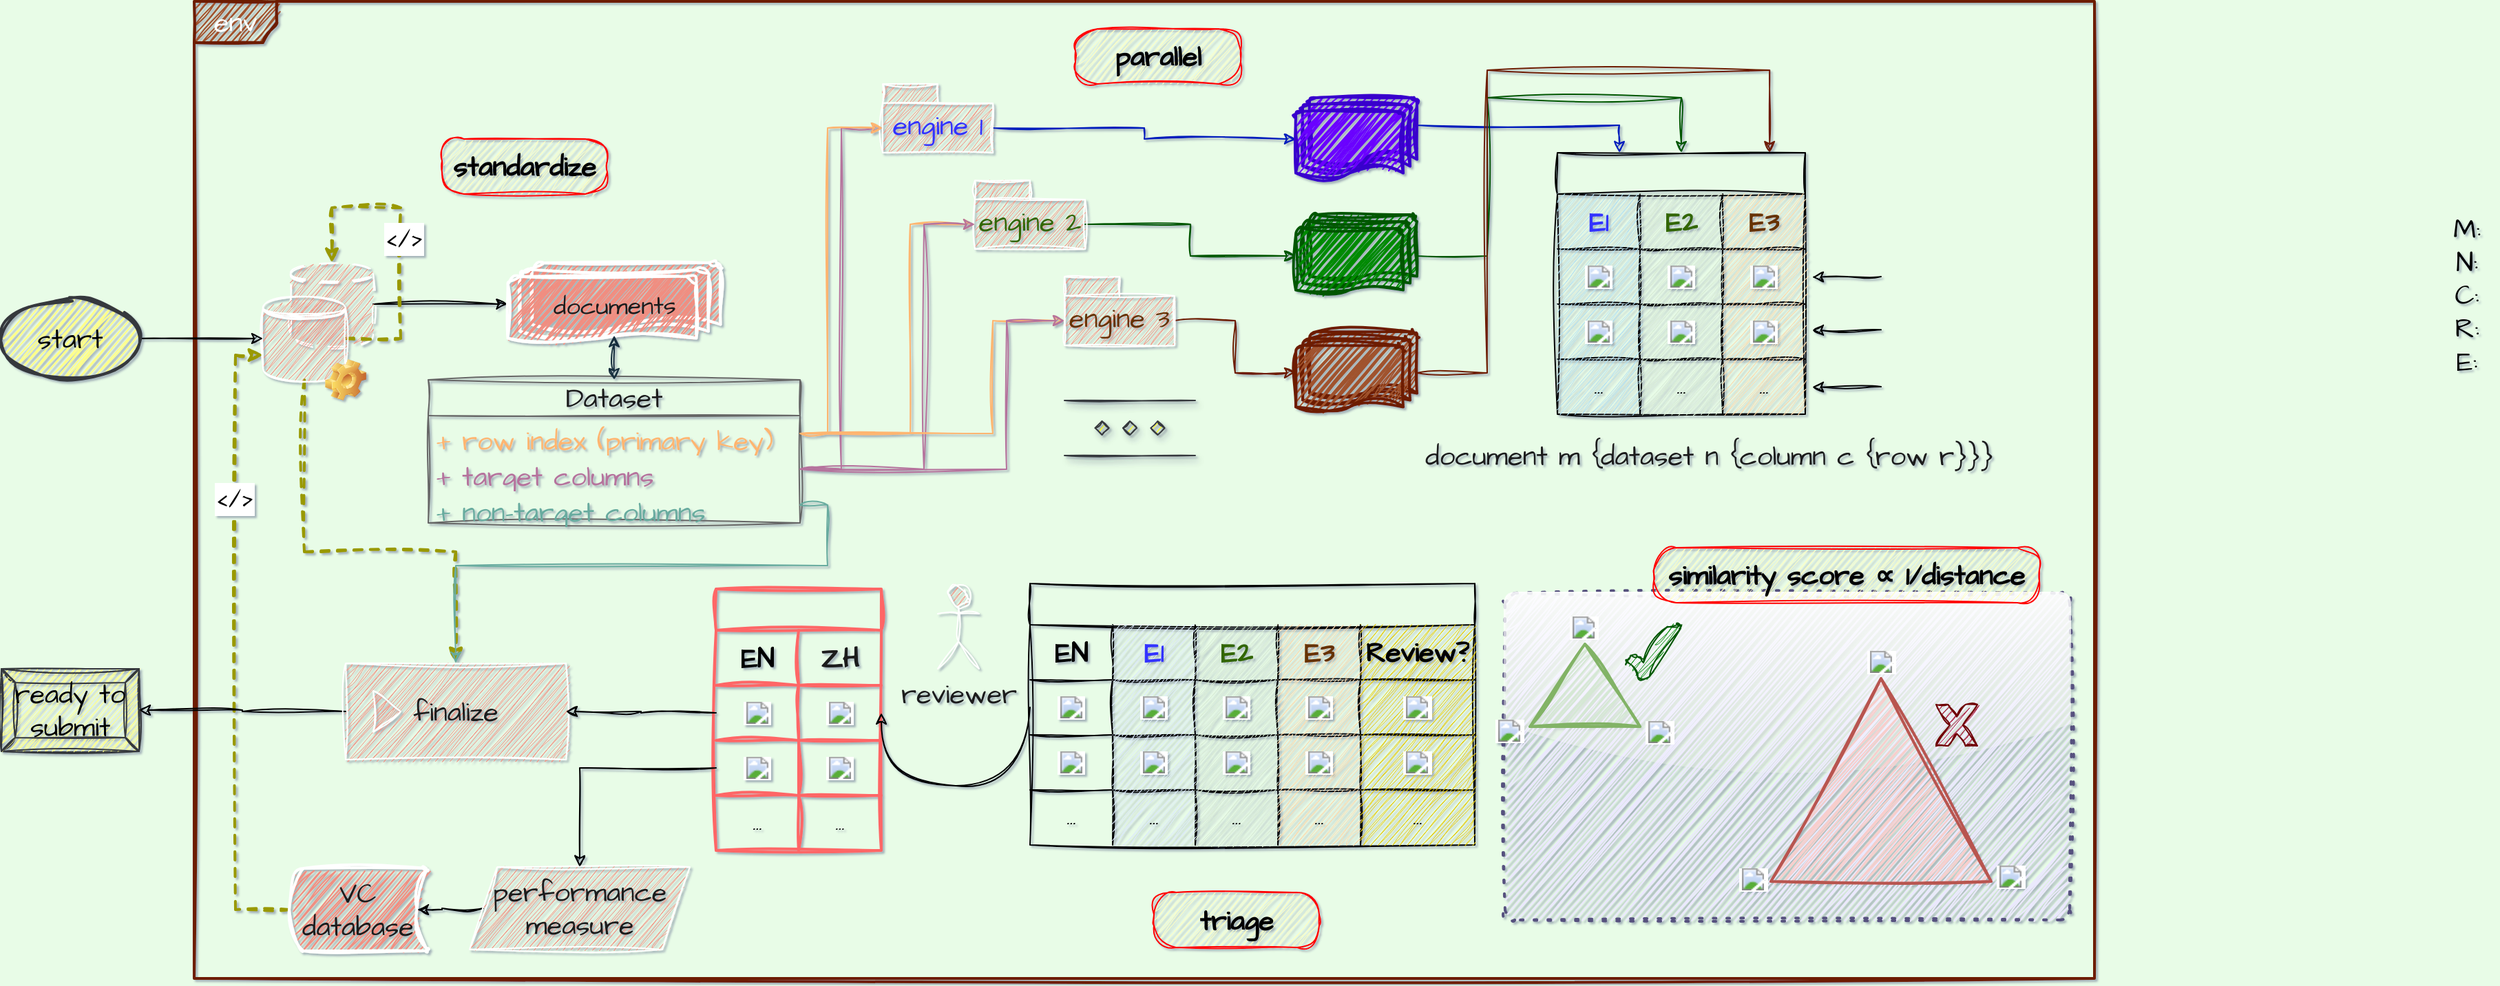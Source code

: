 <mxfile version="21.6.6" type="github">
  <diagram id="C5RBs43oDa-KdzZeNtuy" name="Page-1">
    <mxGraphModel dx="3291" dy="2005" grid="1" gridSize="10" guides="1" tooltips="1" connect="1" arrows="1" fold="1" page="1" pageScale="1" pageWidth="827" pageHeight="1169" background="#E8FCE7" math="0" shadow="1">
      <root>
        <mxCell id="WIyWlLk6GJQsqaUBKTNV-0" />
        <mxCell id="WIyWlLk6GJQsqaUBKTNV-1" parent="WIyWlLk6GJQsqaUBKTNV-0" />
        <mxCell id="p0VuEQ7NkK42tcOFO718-203" value="env" style="shape=umlFrame;whiteSpace=wrap;html=1;pointerEvents=0;sketch=1;hachureGap=4;jiggle=2;curveFitting=1;strokeColor=#6D1F00;fontFamily=Architects Daughter;fontSource=https%3A%2F%2Ffonts.googleapis.com%2Fcss%3Ffamily%3DArchitects%2BDaughter;fontSize=20;fontColor=#ffffff;fillColor=#a0522d;strokeWidth=2;" parent="WIyWlLk6GJQsqaUBKTNV-1" vertex="1">
          <mxGeometry x="-80" y="-90" width="1380" height="710" as="geometry" />
        </mxCell>
        <mxCell id="IZ7F1ha4ZCvd-yjFHaQW-41" value="" style="rounded=1;whiteSpace=wrap;html=1;absoluteArcSize=1;arcSize=14;strokeWidth=2;sketch=1;hachureGap=4;jiggle=2;curveFitting=1;fontFamily=Architects Daughter;fontSource=https%3A%2F%2Ffonts.googleapis.com%2Fcss%3Ffamily%3DArchitects%2BDaughter;fontSize=20;dashed=1;dashPattern=1 4;glass=1;shadow=0;fillColor=#EBE8FF;strokeColor=#56517e;fillStyle=auto;" parent="WIyWlLk6GJQsqaUBKTNV-1" vertex="1">
          <mxGeometry x="872" y="340" width="410" height="237.5" as="geometry" />
        </mxCell>
        <mxCell id="IZ7F1ha4ZCvd-yjFHaQW-28" style="edgeStyle=orthogonalEdgeStyle;rounded=0;sketch=1;hachureGap=4;jiggle=2;curveFitting=1;orthogonalLoop=1;jettySize=auto;html=1;exitX=1;exitY=0.5;exitDx=0;exitDy=0;entryX=0;entryY=0.5;entryDx=0;entryDy=0;entryPerimeter=0;fontFamily=Architects Daughter;fontSource=https%3A%2F%2Ffonts.googleapis.com%2Fcss%3Ffamily%3DArchitects%2BDaughter;fontSize=16;" parent="WIyWlLk6GJQsqaUBKTNV-1" source="p0VuEQ7NkK42tcOFO718-0" target="p0VuEQ7NkK42tcOFO718-26" edge="1">
          <mxGeometry relative="1" as="geometry" />
        </mxCell>
        <mxCell id="p0VuEQ7NkK42tcOFO718-0" value="" style="shape=datastore;whiteSpace=wrap;html=1;sketch=1;hachureGap=4;jiggle=2;curveFitting=1;strokeColor=#FFFFFF;fontFamily=Architects Daughter;fontSource=https%3A%2F%2Ffonts.googleapis.com%2Fcss%3Ffamily%3DArchitects%2BDaughter;fontSize=20;fontColor=#1A1A1A;fillColor=#F08E81;dashed=1;dashPattern=12 12;" parent="WIyWlLk6GJQsqaUBKTNV-1" vertex="1">
          <mxGeometry x="-10" y="100" width="60" height="60" as="geometry" />
        </mxCell>
        <mxCell id="22cytiao_hUwYOvKhTah-13" style="edgeStyle=orthogonalEdgeStyle;rounded=0;sketch=1;hachureGap=4;jiggle=2;curveFitting=1;orthogonalLoop=1;jettySize=auto;html=1;exitX=1;exitY=0.5;exitDx=0;exitDy=0;entryX=0.5;entryY=0;entryDx=0;entryDy=0;fontFamily=Architects Daughter;fontSource=https%3A%2F%2Ffonts.googleapis.com%2Fcss%3Ffamily%3DArchitects%2BDaughter;fontSize=16;strokeColor=#999900;dashed=1;strokeWidth=2;" parent="WIyWlLk6GJQsqaUBKTNV-1" source="p0VuEQ7NkK42tcOFO718-1" target="p0VuEQ7NkK42tcOFO718-0" edge="1">
          <mxGeometry relative="1" as="geometry">
            <Array as="points">
              <mxPoint x="70" y="155" />
              <mxPoint x="70" y="60" />
              <mxPoint x="20" y="60" />
            </Array>
          </mxGeometry>
        </mxCell>
        <mxCell id="IZ7F1ha4ZCvd-yjFHaQW-27" value="&amp;lt;/&amp;gt;" style="edgeLabel;html=1;align=center;verticalAlign=middle;resizable=0;points=[];fontSize=20;fontFamily=Architects Daughter;" parent="22cytiao_hUwYOvKhTah-13" vertex="1" connectable="0">
          <mxGeometry x="0.091" y="-4" relative="1" as="geometry">
            <mxPoint x="-2" y="9" as="offset" />
          </mxGeometry>
        </mxCell>
        <mxCell id="IZ7F1ha4ZCvd-yjFHaQW-50" style="edgeStyle=orthogonalEdgeStyle;rounded=0;sketch=1;hachureGap=4;jiggle=2;curveFitting=1;orthogonalLoop=1;jettySize=auto;html=1;exitX=0.5;exitY=1;exitDx=0;exitDy=0;fontFamily=Architects Daughter;fontSource=https%3A%2F%2Ffonts.googleapis.com%2Fcss%3Ffamily%3DArchitects%2BDaughter;fontSize=16;strokeWidth=2;dashed=1;strokeColor=#999900;" parent="WIyWlLk6GJQsqaUBKTNV-1" source="p0VuEQ7NkK42tcOFO718-1" edge="1">
          <mxGeometry relative="1" as="geometry">
            <mxPoint x="110" y="390" as="targetPoint" />
            <Array as="points">
              <mxPoint y="310" />
              <mxPoint x="110" y="310" />
            </Array>
          </mxGeometry>
        </mxCell>
        <mxCell id="p0VuEQ7NkK42tcOFO718-1" value="" style="shape=datastore;whiteSpace=wrap;html=1;sketch=1;hachureGap=4;jiggle=2;curveFitting=1;strokeColor=#FFFFFF;fontFamily=Architects Daughter;fontSource=https%3A%2F%2Ffonts.googleapis.com%2Fcss%3Ffamily%3DArchitects%2BDaughter;fontSize=20;fontColor=#1A1A1A;fillColor=#F08E81;" parent="WIyWlLk6GJQsqaUBKTNV-1" vertex="1">
          <mxGeometry x="-30" y="125" width="60" height="60" as="geometry" />
        </mxCell>
        <mxCell id="p0VuEQ7NkK42tcOFO718-21" value="Dataset" style="swimlane;fontStyle=0;childLayout=stackLayout;horizontal=1;startSize=26;fillColor=none;horizontalStack=0;resizeParent=1;resizeParentMax=0;resizeLast=0;collapsible=1;marginBottom=0;whiteSpace=wrap;html=1;sketch=1;hachureGap=4;jiggle=2;curveFitting=1;strokeColor=#666666;fontFamily=Architects Daughter;fontSource=https%3A%2F%2Ffonts.googleapis.com%2Fcss%3Ffamily%3DArchitects%2BDaughter;fontSize=20;fontColor=#1A1A1A;" parent="WIyWlLk6GJQsqaUBKTNV-1" vertex="1">
          <mxGeometry x="90" y="185" width="270" height="104" as="geometry" />
        </mxCell>
        <mxCell id="p0VuEQ7NkK42tcOFO718-22" value="&lt;font color=&quot;#ffb570&quot;&gt;+ row index (primary key)&lt;/font&gt;" style="text;strokeColor=none;fillColor=none;align=left;verticalAlign=top;spacingLeft=4;spacingRight=4;overflow=hidden;rotatable=0;points=[[0,0.5],[1,0.5]];portConstraint=eastwest;whiteSpace=wrap;html=1;fontSize=20;fontFamily=Architects Daughter;fontColor=#1A1A1A;" parent="p0VuEQ7NkK42tcOFO718-21" vertex="1">
          <mxGeometry y="26" width="270" height="26" as="geometry" />
        </mxCell>
        <mxCell id="p0VuEQ7NkK42tcOFO718-23" value="&lt;font color=&quot;#b5739d&quot;&gt;+ target columns&lt;/font&gt;" style="text;strokeColor=none;fillColor=none;align=left;verticalAlign=top;spacingLeft=4;spacingRight=4;overflow=hidden;rotatable=0;points=[[0,0.5],[1,0.5]];portConstraint=eastwest;whiteSpace=wrap;html=1;fontSize=20;fontFamily=Architects Daughter;fontColor=#1A1A1A;" parent="p0VuEQ7NkK42tcOFO718-21" vertex="1">
          <mxGeometry y="52" width="270" height="26" as="geometry" />
        </mxCell>
        <mxCell id="p0VuEQ7NkK42tcOFO718-24" value="&lt;font color=&quot;#67ab9f&quot;&gt;+ non-target columns&lt;/font&gt;" style="text;strokeColor=none;fillColor=none;align=left;verticalAlign=top;spacingLeft=4;spacingRight=4;overflow=hidden;rotatable=0;points=[[0,0.5],[1,0.5]];portConstraint=eastwest;whiteSpace=wrap;html=1;fontSize=20;fontFamily=Architects Daughter;fontColor=#1A1A1A;" parent="p0VuEQ7NkK42tcOFO718-21" vertex="1">
          <mxGeometry y="78" width="270" height="26" as="geometry" />
        </mxCell>
        <mxCell id="p0VuEQ7NkK42tcOFO718-26" value="&lt;font style=&quot;font-size: 18px;&quot;&gt;documents&lt;/font&gt;" style="strokeWidth=2;html=1;shape=mxgraph.flowchart.multi-document;whiteSpace=wrap;sketch=1;hachureGap=4;jiggle=2;curveFitting=1;strokeColor=#FFFFFF;fontFamily=Architects Daughter;fontSource=https%3A%2F%2Ffonts.googleapis.com%2Fcss%3Ffamily%3DArchitects%2BDaughter;fontSize=20;fontColor=#1A1A1A;fillColor=#F08E81;" parent="WIyWlLk6GJQsqaUBKTNV-1" vertex="1">
          <mxGeometry x="147.75" y="100" width="154.5" height="60" as="geometry" />
        </mxCell>
        <mxCell id="p0VuEQ7NkK42tcOFO718-76" style="edgeStyle=orthogonalEdgeStyle;rounded=0;sketch=1;hachureGap=4;jiggle=2;curveFitting=1;orthogonalLoop=1;jettySize=auto;html=1;exitX=0;exitY=0;exitDx=80;exitDy=32;exitPerimeter=0;entryX=0;entryY=0.5;entryDx=0;entryDy=0;entryPerimeter=0;strokeColor=#005700;fontFamily=Architects Daughter;fontSource=https%3A%2F%2Ffonts.googleapis.com%2Fcss%3Ffamily%3DArchitects%2BDaughter;fontSize=16;fontColor=#1A1A1A;fillColor=#008a00;" parent="WIyWlLk6GJQsqaUBKTNV-1" source="p0VuEQ7NkK42tcOFO718-64" target="p0VuEQ7NkK42tcOFO718-71" edge="1">
          <mxGeometry relative="1" as="geometry" />
        </mxCell>
        <mxCell id="p0VuEQ7NkK42tcOFO718-64" value="&lt;span style=&quot;font-weight: normal;&quot;&gt;&lt;font color=&quot;#336600&quot;&gt;engine 2&lt;/font&gt;&lt;/span&gt;" style="shape=folder;fontStyle=1;spacingTop=10;tabWidth=40;tabHeight=14;tabPosition=left;html=1;whiteSpace=wrap;sketch=1;hachureGap=4;jiggle=2;curveFitting=1;strokeColor=#FFFFFF;fontFamily=Architects Daughter;fontSource=https%3A%2F%2Ffonts.googleapis.com%2Fcss%3Ffamily%3DArchitects%2BDaughter;fontSize=20;fontColor=#1A1A1A;fillColor=#F08E81;" parent="WIyWlLk6GJQsqaUBKTNV-1" vertex="1">
          <mxGeometry x="487" y="40" width="80" height="50" as="geometry" />
        </mxCell>
        <mxCell id="p0VuEQ7NkK42tcOFO718-177" style="edgeStyle=orthogonalEdgeStyle;rounded=0;sketch=1;hachureGap=4;jiggle=2;curveFitting=1;orthogonalLoop=1;jettySize=auto;html=1;exitX=0;exitY=0;exitDx=80;exitDy=32;exitPerimeter=0;entryX=0;entryY=0.5;entryDx=0;entryDy=0;entryPerimeter=0;strokeColor=#6D1F00;fontFamily=Architects Daughter;fontSource=https%3A%2F%2Ffonts.googleapis.com%2Fcss%3Ffamily%3DArchitects%2BDaughter;fontSize=16;fontColor=#1A1A1A;fillColor=#a0522d;" parent="WIyWlLk6GJQsqaUBKTNV-1" source="p0VuEQ7NkK42tcOFO718-65" target="p0VuEQ7NkK42tcOFO718-72" edge="1">
          <mxGeometry relative="1" as="geometry" />
        </mxCell>
        <mxCell id="p0VuEQ7NkK42tcOFO718-75" style="edgeStyle=orthogonalEdgeStyle;rounded=0;sketch=1;hachureGap=4;jiggle=2;curveFitting=1;orthogonalLoop=1;jettySize=auto;html=1;exitX=0;exitY=0;exitDx=80;exitDy=32;exitPerimeter=0;entryX=0;entryY=0.5;entryDx=0;entryDy=0;entryPerimeter=0;strokeColor=#001DBC;fontFamily=Architects Daughter;fontSource=https%3A%2F%2Ffonts.googleapis.com%2Fcss%3Ffamily%3DArchitects%2BDaughter;fontSize=16;fontColor=#1A1A1A;fillColor=#0050ef;" parent="WIyWlLk6GJQsqaUBKTNV-1" source="p0VuEQ7NkK42tcOFO718-66" target="p0VuEQ7NkK42tcOFO718-70" edge="1">
          <mxGeometry relative="1" as="geometry" />
        </mxCell>
        <mxCell id="p0VuEQ7NkK42tcOFO718-66" value="&lt;span style=&quot;font-weight: normal;&quot;&gt;&lt;font color=&quot;#3333ff&quot;&gt;engine 1&lt;/font&gt;&lt;/span&gt;" style="shape=folder;fontStyle=1;spacingTop=10;tabWidth=40;tabHeight=14;tabPosition=left;html=1;whiteSpace=wrap;sketch=1;hachureGap=4;jiggle=2;curveFitting=1;strokeColor=#FFFFFF;fontFamily=Architects Daughter;fontSource=https%3A%2F%2Ffonts.googleapis.com%2Fcss%3Ffamily%3DArchitects%2BDaughter;fontSize=20;fontColor=#1A1A1A;fillColor=#F08E81;" parent="WIyWlLk6GJQsqaUBKTNV-1" vertex="1">
          <mxGeometry x="420" y="-30" width="80" height="50" as="geometry" />
        </mxCell>
        <mxCell id="22cytiao_hUwYOvKhTah-52" style="edgeStyle=orthogonalEdgeStyle;rounded=0;sketch=1;hachureGap=4;jiggle=2;curveFitting=1;orthogonalLoop=1;jettySize=auto;html=1;exitX=1;exitY=0.5;exitDx=0;exitDy=0;exitPerimeter=0;entryX=0.25;entryY=0;entryDx=0;entryDy=0;fontFamily=Architects Daughter;fontSource=https%3A%2F%2Ffonts.googleapis.com%2Fcss%3Ffamily%3DArchitects%2BDaughter;fontSize=16;fillColor=#0050ef;strokeColor=#001DBC;" parent="WIyWlLk6GJQsqaUBKTNV-1" source="p0VuEQ7NkK42tcOFO718-70" target="p0VuEQ7NkK42tcOFO718-99" edge="1">
          <mxGeometry relative="1" as="geometry">
            <Array as="points">
              <mxPoint x="808" />
              <mxPoint x="955" />
            </Array>
          </mxGeometry>
        </mxCell>
        <mxCell id="p0VuEQ7NkK42tcOFO718-70" value="" style="strokeWidth=2;html=1;shape=mxgraph.flowchart.multi-document;whiteSpace=wrap;sketch=1;hachureGap=4;jiggle=2;curveFitting=1;strokeColor=#3700CC;fontFamily=Architects Daughter;fontSource=https%3A%2F%2Ffonts.googleapis.com%2Fcss%3Ffamily%3DArchitects%2BDaughter;fontSize=20;fillColor=#6a00ff;fontColor=#ffffff;" parent="WIyWlLk6GJQsqaUBKTNV-1" vertex="1">
          <mxGeometry x="720" y="-20" width="88" height="60" as="geometry" />
        </mxCell>
        <mxCell id="IZ7F1ha4ZCvd-yjFHaQW-18" style="edgeStyle=orthogonalEdgeStyle;rounded=0;sketch=1;hachureGap=4;jiggle=2;curveFitting=1;orthogonalLoop=1;jettySize=auto;html=1;exitX=1;exitY=0.5;exitDx=0;exitDy=0;exitPerimeter=0;entryX=0.5;entryY=0;entryDx=0;entryDy=0;fontFamily=Architects Daughter;fontSource=https%3A%2F%2Ffonts.googleapis.com%2Fcss%3Ffamily%3DArchitects%2BDaughter;fontSize=16;fillColor=#008a00;strokeColor=#005700;" parent="WIyWlLk6GJQsqaUBKTNV-1" source="p0VuEQ7NkK42tcOFO718-71" target="p0VuEQ7NkK42tcOFO718-99" edge="1">
          <mxGeometry relative="1" as="geometry">
            <Array as="points">
              <mxPoint x="859" y="95" />
              <mxPoint x="859" y="-20" />
              <mxPoint x="1000" y="-20" />
            </Array>
          </mxGeometry>
        </mxCell>
        <mxCell id="p0VuEQ7NkK42tcOFO718-71" value="" style="strokeWidth=2;html=1;shape=mxgraph.flowchart.multi-document;whiteSpace=wrap;sketch=1;hachureGap=4;jiggle=2;curveFitting=1;strokeColor=#005700;fontFamily=Architects Daughter;fontSource=https%3A%2F%2Ffonts.googleapis.com%2Fcss%3Ffamily%3DArchitects%2BDaughter;fontSize=20;fontColor=#ffffff;fillColor=#008a00;" parent="WIyWlLk6GJQsqaUBKTNV-1" vertex="1">
          <mxGeometry x="720" y="65" width="88" height="60" as="geometry" />
        </mxCell>
        <mxCell id="p0VuEQ7NkK42tcOFO718-80" style="edgeStyle=orthogonalEdgeStyle;rounded=0;sketch=1;hachureGap=4;jiggle=2;curveFitting=1;orthogonalLoop=1;jettySize=auto;html=1;entryX=0;entryY=0;entryDx=0;entryDy=32;entryPerimeter=0;strokeColor=#B5739D;fontFamily=Architects Daughter;fontSource=https%3A%2F%2Ffonts.googleapis.com%2Fcss%3Ffamily%3DArchitects%2BDaughter;fontSize=16;fontColor=#1A1A1A;" parent="WIyWlLk6GJQsqaUBKTNV-1" source="p0VuEQ7NkK42tcOFO718-23" target="p0VuEQ7NkK42tcOFO718-66" edge="1">
          <mxGeometry relative="1" as="geometry" />
        </mxCell>
        <mxCell id="p0VuEQ7NkK42tcOFO718-81" value="" style="verticalLabelPosition=bottom;verticalAlign=top;html=1;shape=mxgraph.flowchart.parallel_mode;pointerEvents=1;sketch=1;hachureGap=4;jiggle=2;curveFitting=1;strokeColor=#36393d;fontFamily=Architects Daughter;fontSource=https%3A%2F%2Ffonts.googleapis.com%2Fcss%3Ffamily%3DArchitects%2BDaughter;fontSize=20;fillColor=#ffff88;shadow=1;" parent="WIyWlLk6GJQsqaUBKTNV-1" vertex="1">
          <mxGeometry x="552" y="200" width="95" height="40" as="geometry" />
        </mxCell>
        <mxCell id="p0VuEQ7NkK42tcOFO718-82" value="" style="verticalLabelPosition=bottom;verticalAlign=top;html=1;shape=mxgraph.basic.acute_triangle;dx=0.5;sketch=1;hachureGap=4;jiggle=2;curveFitting=1;strokeColor=#82b366;fontFamily=Architects Daughter;fontSource=https%3A%2F%2Ffonts.googleapis.com%2Fcss%3Ffamily%3DArchitects%2BDaughter;fontSize=20;fillColor=#d5e8d4;strokeWidth=2;" parent="WIyWlLk6GJQsqaUBKTNV-1" vertex="1">
          <mxGeometry x="890" y="377" width="80" height="60" as="geometry" />
        </mxCell>
        <mxCell id="p0VuEQ7NkK42tcOFO718-84" value="" style="verticalLabelPosition=bottom;verticalAlign=top;html=1;shape=mxgraph.basic.acute_triangle;dx=0.5;sketch=1;hachureGap=4;jiggle=2;curveFitting=1;strokeColor=#b85450;fontFamily=Architects Daughter;fontSource=https%3A%2F%2Ffonts.googleapis.com%2Fcss%3Ffamily%3DArchitects%2BDaughter;fontSize=20;fillColor=#f8cecc;strokeWidth=2;" parent="WIyWlLk6GJQsqaUBKTNV-1" vertex="1">
          <mxGeometry x="1065" y="402" width="160" height="147.5" as="geometry" />
        </mxCell>
        <mxCell id="22cytiao_hUwYOvKhTah-31" style="edgeStyle=orthogonalEdgeStyle;rounded=0;sketch=1;hachureGap=4;jiggle=2;curveFitting=1;orthogonalLoop=1;jettySize=auto;html=1;exitX=0;exitY=0.5;exitDx=0;exitDy=0;exitPerimeter=0;entryX=0;entryY=0.7;entryDx=0;entryDy=0;fontFamily=Architects Daughter;fontSource=https%3A%2F%2Ffonts.googleapis.com%2Fcss%3Ffamily%3DArchitects%2BDaughter;fontSize=16;dashed=1;strokeWidth=2;strokeColor=#999900;" parent="WIyWlLk6GJQsqaUBKTNV-1" source="p0VuEQ7NkK42tcOFO718-90" target="p0VuEQ7NkK42tcOFO718-1" edge="1">
          <mxGeometry relative="1" as="geometry">
            <Array as="points">
              <mxPoint x="-50" y="570" />
              <mxPoint x="-50" y="167" />
            </Array>
          </mxGeometry>
        </mxCell>
        <mxCell id="IZ7F1ha4ZCvd-yjFHaQW-24" value="&amp;lt;/&amp;gt;" style="edgeLabel;html=1;align=center;verticalAlign=middle;resizable=0;points=[];fontSize=20;fontFamily=Architects Daughter;" parent="22cytiao_hUwYOvKhTah-31" vertex="1" connectable="0">
          <mxGeometry x="0.463" y="1" relative="1" as="geometry">
            <mxPoint as="offset" />
          </mxGeometry>
        </mxCell>
        <mxCell id="p0VuEQ7NkK42tcOFO718-90" value="VC database" style="strokeWidth=2;html=1;shape=mxgraph.flowchart.stored_data;whiteSpace=wrap;sketch=1;hachureGap=4;jiggle=2;curveFitting=1;strokeColor=#FFFFFF;fontFamily=Architects Daughter;fontSource=https%3A%2F%2Ffonts.googleapis.com%2Fcss%3Ffamily%3DArchitects%2BDaughter;fontSize=20;fontColor=#1A1A1A;fillColor=#F08E81;rotation=0;" parent="WIyWlLk6GJQsqaUBKTNV-1" vertex="1">
          <mxGeometry x="-11" y="540" width="100" height="60" as="geometry" />
        </mxCell>
        <mxCell id="p0VuEQ7NkK42tcOFO718-91" value="ready to submit" style="labelPosition=center;verticalLabelPosition=middle;align=center;html=1;shape=mxgraph.basic.button;dx=10;whiteSpace=wrap;sketch=1;hachureGap=4;jiggle=2;curveFitting=1;strokeColor=#36393d;fontFamily=Architects Daughter;fontSource=https%3A%2F%2Ffonts.googleapis.com%2Fcss%3Ffamily%3DArchitects%2BDaughter;fontSize=20;fillColor=#ffff88;" parent="WIyWlLk6GJQsqaUBKTNV-1" vertex="1">
          <mxGeometry x="-220" y="395" width="100" height="60" as="geometry" />
        </mxCell>
        <mxCell id="IZ7F1ha4ZCvd-yjFHaQW-21" style="edgeStyle=orthogonalEdgeStyle;rounded=0;sketch=1;hachureGap=4;jiggle=2;curveFitting=1;orthogonalLoop=1;jettySize=auto;html=1;exitX=0;exitY=0.5;exitDx=0;exitDy=0;entryX=1;entryY=0.5;entryDx=0;entryDy=0;entryPerimeter=0;fontFamily=Architects Daughter;fontSource=https%3A%2F%2Ffonts.googleapis.com%2Fcss%3Ffamily%3DArchitects%2BDaughter;fontSize=16;" parent="WIyWlLk6GJQsqaUBKTNV-1" source="p0VuEQ7NkK42tcOFO718-96" target="p0VuEQ7NkK42tcOFO718-91" edge="1">
          <mxGeometry relative="1" as="geometry" />
        </mxCell>
        <mxCell id="p0VuEQ7NkK42tcOFO718-96" value="finalize" style="html=1;whiteSpace=wrap;container=1;recursiveResize=0;collapsible=0;sketch=1;hachureGap=4;jiggle=2;curveFitting=1;strokeColor=#FFFFFF;fontFamily=Architects Daughter;fontSource=https%3A%2F%2Ffonts.googleapis.com%2Fcss%3Ffamily%3DArchitects%2BDaughter;fontSize=20;fontColor=#1A1A1A;fillColor=#F08E81;" parent="WIyWlLk6GJQsqaUBKTNV-1" vertex="1">
          <mxGeometry x="30" y="391" width="160" height="70" as="geometry" />
        </mxCell>
        <mxCell id="p0VuEQ7NkK42tcOFO718-97" value="" style="triangle;html=1;whiteSpace=wrap;sketch=1;hachureGap=4;jiggle=2;curveFitting=1;strokeColor=#FFFFFF;fontFamily=Architects Daughter;fontSource=https%3A%2F%2Ffonts.googleapis.com%2Fcss%3Ffamily%3DArchitects%2BDaughter;fontSize=20;fontColor=#1A1A1A;fillColor=#F08E81;" parent="p0VuEQ7NkK42tcOFO718-96" vertex="1">
          <mxGeometry x="20" y="20" width="20" height="30" as="geometry" />
        </mxCell>
        <mxCell id="p0VuEQ7NkK42tcOFO718-99" value="" style="shape=table;startSize=30;container=1;collapsible=0;childLayout=tableLayout;fontSize=16;sketch=1;hachureGap=4;jiggle=2;curveFitting=1;fontFamily=Architects Daughter;fontSource=https%3A%2F%2Ffonts.googleapis.com%2Fcss%3Ffamily%3DArchitects%2BDaughter;gradientColor=none;fillColor=none;" parent="WIyWlLk6GJQsqaUBKTNV-1" vertex="1">
          <mxGeometry x="910" y="20" width="180" height="190" as="geometry" />
        </mxCell>
        <mxCell id="p0VuEQ7NkK42tcOFO718-100" value="" style="shape=tableRow;horizontal=0;startSize=0;swimlaneHead=0;swimlaneBody=0;strokeColor=inherit;top=0;left=0;bottom=0;right=0;collapsible=0;dropTarget=0;fillColor=none;points=[[0,0.5],[1,0.5]];portConstraint=eastwest;fontSize=16;sketch=1;hachureGap=4;jiggle=2;curveFitting=1;fontFamily=Architects Daughter;fontSource=https%3A%2F%2Ffonts.googleapis.com%2Fcss%3Ffamily%3DArchitects%2BDaughter;fontColor=#1A1A1A;" parent="p0VuEQ7NkK42tcOFO718-99" vertex="1">
          <mxGeometry y="30" width="180" height="40" as="geometry" />
        </mxCell>
        <mxCell id="p0VuEQ7NkK42tcOFO718-101" value="&lt;font size=&quot;1&quot; color=&quot;#3333ff&quot;&gt;&lt;b style=&quot;font-size: 20px;&quot;&gt;E1&lt;/b&gt;&lt;/font&gt;" style="shape=partialRectangle;html=1;whiteSpace=wrap;connectable=0;strokeColor=#10739e;overflow=hidden;fillColor=#b1ddf0;top=0;left=0;bottom=0;right=0;pointerEvents=1;fontSize=16;sketch=1;hachureGap=4;jiggle=2;curveFitting=1;fontFamily=Architects Daughter;fontSource=https%3A%2F%2Ffonts.googleapis.com%2Fcss%3Ffamily%3DArchitects%2BDaughter;" parent="p0VuEQ7NkK42tcOFO718-100" vertex="1">
          <mxGeometry width="60" height="40" as="geometry">
            <mxRectangle width="60" height="40" as="alternateBounds" />
          </mxGeometry>
        </mxCell>
        <mxCell id="p0VuEQ7NkK42tcOFO718-102" value="&lt;b&gt;&lt;font style=&quot;font-size: 20px;&quot; color=&quot;#336600&quot;&gt;E2&lt;/font&gt;&lt;/b&gt;" style="shape=partialRectangle;html=1;whiteSpace=wrap;connectable=0;strokeColor=#82b366;overflow=hidden;fillColor=#d5e8d4;top=0;left=0;bottom=0;right=0;pointerEvents=1;fontSize=16;sketch=1;hachureGap=4;jiggle=2;curveFitting=1;fontFamily=Architects Daughter;fontSource=https%3A%2F%2Ffonts.googleapis.com%2Fcss%3Ffamily%3DArchitects%2BDaughter;" parent="p0VuEQ7NkK42tcOFO718-100" vertex="1">
          <mxGeometry x="60" width="60" height="40" as="geometry">
            <mxRectangle width="60" height="40" as="alternateBounds" />
          </mxGeometry>
        </mxCell>
        <mxCell id="p0VuEQ7NkK42tcOFO718-103" value="&lt;b&gt;&lt;font style=&quot;font-size: 20px;&quot; color=&quot;#663300&quot;&gt;E3&lt;/font&gt;&lt;/b&gt;" style="shape=partialRectangle;html=1;whiteSpace=wrap;connectable=0;strokeColor=#b46504;overflow=hidden;fillColor=#fad7ac;top=0;left=0;bottom=0;right=0;pointerEvents=1;fontSize=16;sketch=1;hachureGap=4;jiggle=2;curveFitting=1;fontFamily=Architects Daughter;fontSource=https%3A%2F%2Ffonts.googleapis.com%2Fcss%3Ffamily%3DArchitects%2BDaughter;" parent="p0VuEQ7NkK42tcOFO718-100" vertex="1">
          <mxGeometry x="120" width="60" height="40" as="geometry">
            <mxRectangle width="60" height="40" as="alternateBounds" />
          </mxGeometry>
        </mxCell>
        <mxCell id="p0VuEQ7NkK42tcOFO718-104" value="" style="shape=tableRow;horizontal=0;startSize=0;swimlaneHead=0;swimlaneBody=0;strokeColor=inherit;top=0;left=0;bottom=0;right=0;collapsible=0;dropTarget=0;fillColor=none;points=[[0,0.5],[1,0.5]];portConstraint=eastwest;fontSize=16;sketch=1;hachureGap=4;jiggle=2;curveFitting=1;fontFamily=Architects Daughter;fontSource=https%3A%2F%2Ffonts.googleapis.com%2Fcss%3Ffamily%3DArchitects%2BDaughter;fontColor=#1A1A1A;" parent="p0VuEQ7NkK42tcOFO718-99" vertex="1">
          <mxGeometry y="70" width="180" height="40" as="geometry" />
        </mxCell>
        <mxCell id="p0VuEQ7NkK42tcOFO718-105" value="&lt;img style=&quot;border: 0px; -webkit-tap-highlight-color: transparent; font-feature-settings: &amp;quot;liga&amp;quot; 0; font-variant-ligatures: no-contextual; font-family: &amp;quot;Google Sans&amp;quot;, Roboto, Arial, sans-serif; background: center center / 100% 100% no-repeat rgb(255, 255, 255); font-size: 14px; margin: 0px; outline: 0px; padding: 0px 2px; vertical-align: middle; display: inline-block; height: 1.2em; max-height: 1.2em; min-width: 1.2em; transform: translateY(-1px); width: 1.2em; color: rgb(31, 31, 31); text-align: start;&quot; src=&quot;https://fonts.gstatic.com/s/e/notoemoji/15.0/1f33c/512.png=s40&quot; aria-label=&quot;������&quot; alt=&quot;������&quot; class=&quot;iiJ4W&quot; data-emoji=&quot;������&quot;&gt;" style="shape=partialRectangle;html=1;whiteSpace=wrap;connectable=0;strokeColor=#10739e;overflow=hidden;fillColor=#b1ddf0;top=0;left=0;bottom=0;right=0;pointerEvents=1;fontSize=16;sketch=1;hachureGap=4;jiggle=2;curveFitting=1;fontFamily=Architects Daughter;fontSource=https%3A%2F%2Ffonts.googleapis.com%2Fcss%3Ffamily%3DArchitects%2BDaughter;" parent="p0VuEQ7NkK42tcOFO718-104" vertex="1">
          <mxGeometry width="60" height="40" as="geometry">
            <mxRectangle width="60" height="40" as="alternateBounds" />
          </mxGeometry>
        </mxCell>
        <mxCell id="p0VuEQ7NkK42tcOFO718-106" value="&lt;img style=&quot;border: 0px; -webkit-tap-highlight-color: transparent; font-feature-settings: &amp;quot;liga&amp;quot; 0; font-variant-ligatures: no-contextual; font-family: &amp;quot;Google Sans&amp;quot;, Roboto, Arial, sans-serif; background: center center / 100% 100% no-repeat rgb(255, 255, 255); font-size: 14px; margin: 0px; outline: 0px; padding: 0px 2px; vertical-align: middle; display: inline-block; height: 1.2em; max-height: 1.2em; min-width: 1.2em; transform: translateY(-1px); width: 1.2em; color: rgb(31, 31, 31); text-align: start;&quot; src=&quot;https://fonts.gstatic.com/s/e/notoemoji/15.0/1f3f5_fe0f/512.png=s40&quot; aria-label=&quot;������️&quot; alt=&quot;������️&quot; class=&quot;iiJ4W&quot; data-emoji=&quot;������️&quot;&gt;" style="shape=partialRectangle;html=1;whiteSpace=wrap;connectable=0;strokeColor=#82b366;overflow=hidden;fillColor=#d5e8d4;top=0;left=0;bottom=0;right=0;pointerEvents=1;fontSize=16;sketch=1;hachureGap=4;jiggle=2;curveFitting=1;fontFamily=Architects Daughter;fontSource=https%3A%2F%2Ffonts.googleapis.com%2Fcss%3Ffamily%3DArchitects%2BDaughter;" parent="p0VuEQ7NkK42tcOFO718-104" vertex="1">
          <mxGeometry x="60" width="60" height="40" as="geometry">
            <mxRectangle width="60" height="40" as="alternateBounds" />
          </mxGeometry>
        </mxCell>
        <mxCell id="p0VuEQ7NkK42tcOFO718-107" value="&lt;img style=&quot;border: 0px; -webkit-tap-highlight-color: transparent; font-feature-settings: &amp;quot;liga&amp;quot; 0; font-variant-ligatures: no-contextual; font-family: &amp;quot;Google Sans&amp;quot;, Roboto, Arial, sans-serif; background: center center / 100% 100% no-repeat rgb(255, 255, 255); font-size: 14px; margin: 0px; outline: 0px; padding: 0px 2px; vertical-align: middle; display: inline-block; height: 1.2em; max-height: 1.2em; min-width: 1.2em; transform: translateY(-1px); width: 1.2em; color: rgb(31, 31, 31); text-align: start;&quot; src=&quot;https://fonts.gstatic.com/s/e/notoemoji/15.0/1f338/512.png=s40&quot; aria-label=&quot;������&quot; alt=&quot;������&quot; class=&quot;iiJ4W&quot; data-emoji=&quot;������&quot;&gt;" style="shape=partialRectangle;html=1;whiteSpace=wrap;connectable=0;strokeColor=#b46504;overflow=hidden;fillColor=#fad7ac;top=0;left=0;bottom=0;right=0;pointerEvents=1;fontSize=16;sketch=1;hachureGap=4;jiggle=2;curveFitting=1;fontFamily=Architects Daughter;fontSource=https%3A%2F%2Ffonts.googleapis.com%2Fcss%3Ffamily%3DArchitects%2BDaughter;" parent="p0VuEQ7NkK42tcOFO718-104" vertex="1">
          <mxGeometry x="120" width="60" height="40" as="geometry">
            <mxRectangle width="60" height="40" as="alternateBounds" />
          </mxGeometry>
        </mxCell>
        <mxCell id="p0VuEQ7NkK42tcOFO718-108" value="" style="shape=tableRow;horizontal=0;startSize=0;swimlaneHead=0;swimlaneBody=0;strokeColor=inherit;top=0;left=0;bottom=0;right=0;collapsible=0;dropTarget=0;fillColor=none;points=[[0,0.5],[1,0.5]];portConstraint=eastwest;fontSize=16;sketch=1;hachureGap=4;jiggle=2;curveFitting=1;fontFamily=Architects Daughter;fontSource=https%3A%2F%2Ffonts.googleapis.com%2Fcss%3Ffamily%3DArchitects%2BDaughter;fontColor=#1A1A1A;" parent="p0VuEQ7NkK42tcOFO718-99" vertex="1">
          <mxGeometry y="110" width="180" height="40" as="geometry" />
        </mxCell>
        <mxCell id="p0VuEQ7NkK42tcOFO718-109" value="&lt;img style=&quot;border: 0px; -webkit-tap-highlight-color: transparent; font-feature-settings: &amp;quot;liga&amp;quot; 0; font-variant-ligatures: no-contextual; font-family: &amp;quot;Google Sans&amp;quot;, Roboto, Arial, sans-serif; background: center center / 100% 100% no-repeat rgb(255, 255, 255); font-size: 14px; margin: 0px; outline: 0px; padding: 0px 2px; vertical-align: middle; display: inline-block; height: 1.2em; max-height: 1.2em; min-width: 1.2em; transform: translateY(-1px); width: 1.2em; color: rgb(31, 31, 31); text-align: start;&quot; loading=&quot;lazy&quot; src=&quot;https://fonts.gstatic.com/s/e/notoemoji/15.0/1f34e/72.png&quot; aria-label=&quot;������&quot; alt=&quot;������&quot; class=&quot;iiJ4W&quot; data-emoji=&quot;������&quot;&gt;" style="shape=partialRectangle;html=1;whiteSpace=wrap;connectable=0;strokeColor=#10739e;overflow=hidden;fillColor=#b1ddf0;top=0;left=0;bottom=0;right=0;pointerEvents=1;fontSize=16;sketch=1;hachureGap=4;jiggle=2;curveFitting=1;fontFamily=Architects Daughter;fontSource=https%3A%2F%2Ffonts.googleapis.com%2Fcss%3Ffamily%3DArchitects%2BDaughter;" parent="p0VuEQ7NkK42tcOFO718-108" vertex="1">
          <mxGeometry width="60" height="40" as="geometry">
            <mxRectangle width="60" height="40" as="alternateBounds" />
          </mxGeometry>
        </mxCell>
        <mxCell id="p0VuEQ7NkK42tcOFO718-110" value="&lt;img style=&quot;border: 0px; -webkit-tap-highlight-color: transparent; font-feature-settings: &amp;quot;liga&amp;quot; 0; font-variant-ligatures: no-contextual; font-family: &amp;quot;Google Sans&amp;quot;, Roboto, Arial, sans-serif; background: center center / 100% 100% no-repeat rgb(255, 255, 255); font-size: 14px; margin: 0px; outline: 0px; padding: 0px 2px; vertical-align: middle; display: inline-block; height: 1.2em; max-height: 1.2em; min-width: 1.2em; transform: translateY(-1px); width: 1.2em; color: rgb(31, 31, 31); text-align: start;&quot; loading=&quot;lazy&quot; src=&quot;https://fonts.gstatic.com/s/e/notoemoji/15.0/2600_fe0f/72.png&quot; aria-label=&quot;☀️&quot; alt=&quot;☀️&quot; class=&quot;iiJ4W&quot; data-emoji=&quot;☀️&quot;&gt;" style="shape=partialRectangle;html=1;whiteSpace=wrap;connectable=0;strokeColor=#82b366;overflow=hidden;fillColor=#d5e8d4;top=0;left=0;bottom=0;right=0;pointerEvents=1;fontSize=16;sketch=1;hachureGap=4;jiggle=2;curveFitting=1;fontFamily=Architects Daughter;fontSource=https%3A%2F%2Ffonts.googleapis.com%2Fcss%3Ffamily%3DArchitects%2BDaughter;" parent="p0VuEQ7NkK42tcOFO718-108" vertex="1">
          <mxGeometry x="60" width="60" height="40" as="geometry">
            <mxRectangle width="60" height="40" as="alternateBounds" />
          </mxGeometry>
        </mxCell>
        <mxCell id="p0VuEQ7NkK42tcOFO718-111" value="&lt;img style=&quot;border: 0px; -webkit-tap-highlight-color: transparent; font-feature-settings: &amp;quot;liga&amp;quot; 0; font-variant-ligatures: no-contextual; font-family: &amp;quot;Google Sans&amp;quot;, Roboto, Arial, sans-serif; background: center center / 100% 100% no-repeat rgb(255, 255, 255); font-size: 14px; margin: 0px; outline: 0px; padding: 0px 2px; vertical-align: middle; display: inline-block; height: 1.2em; max-height: 1.2em; min-width: 1.2em; transform: translateY(-1px); width: 1.2em; color: rgb(31, 31, 31); text-align: start;&quot; loading=&quot;lazy&quot; src=&quot;https://fonts.gstatic.com/s/e/notoemoji/15.0/1f333/72.png&quot; aria-label=&quot;������&quot; alt=&quot;������&quot; class=&quot;iiJ4W&quot; data-emoji=&quot;������&quot;&gt;" style="shape=partialRectangle;html=1;whiteSpace=wrap;connectable=0;strokeColor=#b46504;overflow=hidden;fillColor=#fad7ac;top=0;left=0;bottom=0;right=0;pointerEvents=1;fontSize=16;sketch=1;hachureGap=4;jiggle=2;curveFitting=1;fontFamily=Architects Daughter;fontSource=https%3A%2F%2Ffonts.googleapis.com%2Fcss%3Ffamily%3DArchitects%2BDaughter;" parent="p0VuEQ7NkK42tcOFO718-108" vertex="1">
          <mxGeometry x="120" width="60" height="40" as="geometry">
            <mxRectangle width="60" height="40" as="alternateBounds" />
          </mxGeometry>
        </mxCell>
        <mxCell id="22cytiao_hUwYOvKhTah-15" style="shape=tableRow;horizontal=0;startSize=0;swimlaneHead=0;swimlaneBody=0;strokeColor=inherit;top=0;left=0;bottom=0;right=0;collapsible=0;dropTarget=0;fillColor=none;points=[[0,0.5],[1,0.5]];portConstraint=eastwest;fontSize=16;sketch=1;hachureGap=4;jiggle=2;curveFitting=1;fontFamily=Architects Daughter;fontSource=https%3A%2F%2Ffonts.googleapis.com%2Fcss%3Ffamily%3DArchitects%2BDaughter;fontColor=#1A1A1A;" parent="p0VuEQ7NkK42tcOFO718-99" vertex="1">
          <mxGeometry y="150" width="180" height="40" as="geometry" />
        </mxCell>
        <mxCell id="22cytiao_hUwYOvKhTah-16" value="..." style="shape=partialRectangle;html=1;whiteSpace=wrap;connectable=0;strokeColor=#10739e;overflow=hidden;fillColor=#b1ddf0;top=0;left=0;bottom=0;right=0;pointerEvents=1;fontSize=16;sketch=1;hachureGap=4;jiggle=2;curveFitting=1;fontFamily=Architects Daughter;fontSource=https%3A%2F%2Ffonts.googleapis.com%2Fcss%3Ffamily%3DArchitects%2BDaughter;" parent="22cytiao_hUwYOvKhTah-15" vertex="1">
          <mxGeometry width="60" height="40" as="geometry">
            <mxRectangle width="60" height="40" as="alternateBounds" />
          </mxGeometry>
        </mxCell>
        <mxCell id="22cytiao_hUwYOvKhTah-17" value="..." style="shape=partialRectangle;html=1;whiteSpace=wrap;connectable=0;strokeColor=#82b366;overflow=hidden;fillColor=#d5e8d4;top=0;left=0;bottom=0;right=0;pointerEvents=1;fontSize=16;sketch=1;hachureGap=4;jiggle=2;curveFitting=1;fontFamily=Architects Daughter;fontSource=https%3A%2F%2Ffonts.googleapis.com%2Fcss%3Ffamily%3DArchitects%2BDaughter;" parent="22cytiao_hUwYOvKhTah-15" vertex="1">
          <mxGeometry x="60" width="60" height="40" as="geometry">
            <mxRectangle width="60" height="40" as="alternateBounds" />
          </mxGeometry>
        </mxCell>
        <mxCell id="22cytiao_hUwYOvKhTah-18" value="..." style="shape=partialRectangle;html=1;whiteSpace=wrap;connectable=0;strokeColor=#b46504;overflow=hidden;fillColor=#fad7ac;top=0;left=0;bottom=0;right=0;pointerEvents=1;fontSize=16;sketch=1;hachureGap=4;jiggle=2;curveFitting=1;fontFamily=Architects Daughter;fontSource=https%3A%2F%2Ffonts.googleapis.com%2Fcss%3Ffamily%3DArchitects%2BDaughter;" parent="22cytiao_hUwYOvKhTah-15" vertex="1">
          <mxGeometry x="120" width="60" height="40" as="geometry">
            <mxRectangle width="60" height="40" as="alternateBounds" />
          </mxGeometry>
        </mxCell>
        <mxCell id="p0VuEQ7NkK42tcOFO718-125" value="" style="shape=table;startSize=30;container=1;collapsible=0;childLayout=tableLayout;strokeColor=default;fontSize=16;sketch=1;hachureGap=4;jiggle=2;curveFitting=1;fontFamily=Architects Daughter;fontSource=https%3A%2F%2Ffonts.googleapis.com%2Fcss%3Ffamily%3DArchitects%2BDaughter;fontColor=#1A1A1A;fillColor=none;" parent="WIyWlLk6GJQsqaUBKTNV-1" vertex="1">
          <mxGeometry x="527" y="333" width="323" height="190" as="geometry" />
        </mxCell>
        <mxCell id="p0VuEQ7NkK42tcOFO718-126" value="" style="shape=tableRow;horizontal=0;startSize=0;swimlaneHead=0;swimlaneBody=0;strokeColor=inherit;top=0;left=0;bottom=0;right=0;collapsible=0;dropTarget=0;fillColor=none;points=[[0,0.5],[1,0.5]];portConstraint=eastwest;fontSize=16;sketch=1;hachureGap=4;jiggle=2;curveFitting=1;fontFamily=Architects Daughter;fontSource=https%3A%2F%2Ffonts.googleapis.com%2Fcss%3Ffamily%3DArchitects%2BDaughter;fontColor=#1A1A1A;" parent="p0VuEQ7NkK42tcOFO718-125" vertex="1">
          <mxGeometry y="30" width="323" height="40" as="geometry" />
        </mxCell>
        <mxCell id="p0VuEQ7NkK42tcOFO718-127" value="&lt;font style=&quot;font-size: 20px;&quot;&gt;&lt;b&gt;EN&lt;/b&gt;&lt;/font&gt;" style="shape=partialRectangle;html=1;whiteSpace=wrap;connectable=0;overflow=hidden;top=0;left=0;bottom=0;right=0;pointerEvents=1;fontSize=16;sketch=1;hachureGap=4;jiggle=2;curveFitting=1;fontFamily=Architects Daughter;fontSource=https%3A%2F%2Ffonts.googleapis.com%2Fcss%3Ffamily%3DArchitects%2BDaughter;fillColor=none;" parent="p0VuEQ7NkK42tcOFO718-126" vertex="1">
          <mxGeometry width="60" height="40" as="geometry">
            <mxRectangle width="60" height="40" as="alternateBounds" />
          </mxGeometry>
        </mxCell>
        <mxCell id="p0VuEQ7NkK42tcOFO718-128" value="&lt;b style=&quot;border-color: var(--border-color); color: rgb(51, 51, 255); font-size: 20px;&quot;&gt;E1&lt;/b&gt;" style="shape=partialRectangle;html=1;whiteSpace=wrap;connectable=0;strokeColor=#6c8ebf;overflow=hidden;fillColor=#dae8fc;top=0;left=0;bottom=0;right=0;pointerEvents=1;fontSize=16;sketch=1;hachureGap=4;jiggle=2;curveFitting=1;fontFamily=Architects Daughter;fontSource=https%3A%2F%2Ffonts.googleapis.com%2Fcss%3Ffamily%3DArchitects%2BDaughter;" parent="p0VuEQ7NkK42tcOFO718-126" vertex="1">
          <mxGeometry x="60" width="60" height="40" as="geometry">
            <mxRectangle width="60" height="40" as="alternateBounds" />
          </mxGeometry>
        </mxCell>
        <mxCell id="p0VuEQ7NkK42tcOFO718-129" value="&lt;b style=&quot;border-color: var(--border-color);&quot;&gt;&lt;font style=&quot;border-color: var(--border-color); font-size: 20px;&quot; color=&quot;#336600&quot;&gt;E2&lt;/font&gt;&lt;/b&gt;" style="shape=partialRectangle;html=1;whiteSpace=wrap;connectable=0;strokeColor=#82b366;overflow=hidden;fillColor=#d5e8d4;top=0;left=0;bottom=0;right=0;pointerEvents=1;fontSize=16;sketch=1;hachureGap=4;jiggle=2;curveFitting=1;fontFamily=Architects Daughter;fontSource=https%3A%2F%2Ffonts.googleapis.com%2Fcss%3Ffamily%3DArchitects%2BDaughter;" parent="p0VuEQ7NkK42tcOFO718-126" vertex="1">
          <mxGeometry x="120" width="60" height="40" as="geometry">
            <mxRectangle width="60" height="40" as="alternateBounds" />
          </mxGeometry>
        </mxCell>
        <mxCell id="p0VuEQ7NkK42tcOFO718-213" value="&lt;b style=&quot;border-color: var(--border-color);&quot;&gt;&lt;font style=&quot;border-color: var(--border-color); font-size: 20px;&quot; color=&quot;#663300&quot;&gt;E3&lt;/font&gt;&lt;/b&gt;" style="shape=partialRectangle;html=1;whiteSpace=wrap;connectable=0;strokeColor=#b46504;overflow=hidden;fillColor=#fad7ac;top=0;left=0;bottom=0;right=0;pointerEvents=1;fontSize=16;sketch=1;hachureGap=4;jiggle=2;curveFitting=1;fontFamily=Architects Daughter;fontSource=https%3A%2F%2Ffonts.googleapis.com%2Fcss%3Ffamily%3DArchitects%2BDaughter;" parent="p0VuEQ7NkK42tcOFO718-126" vertex="1">
          <mxGeometry x="180" width="60" height="40" as="geometry">
            <mxRectangle width="60" height="40" as="alternateBounds" />
          </mxGeometry>
        </mxCell>
        <mxCell id="p0VuEQ7NkK42tcOFO718-216" value="&lt;font style=&quot;font-size: 20px;&quot;&gt;&lt;b&gt;Review?&lt;/b&gt;&lt;/font&gt;" style="shape=partialRectangle;html=1;whiteSpace=wrap;connectable=0;strokeColor=#B09500;overflow=hidden;fillColor=#e3c800;top=0;left=0;bottom=0;right=0;pointerEvents=1;fontSize=16;sketch=1;hachureGap=4;jiggle=2;curveFitting=1;fontFamily=Architects Daughter;fontSource=https%3A%2F%2Ffonts.googleapis.com%2Fcss%3Ffamily%3DArchitects%2BDaughter;fontColor=#000000;" parent="p0VuEQ7NkK42tcOFO718-126" vertex="1">
          <mxGeometry x="240" width="83" height="40" as="geometry">
            <mxRectangle width="83" height="40" as="alternateBounds" />
          </mxGeometry>
        </mxCell>
        <mxCell id="p0VuEQ7NkK42tcOFO718-130" value="" style="shape=tableRow;horizontal=0;startSize=0;swimlaneHead=0;swimlaneBody=0;strokeColor=inherit;top=0;left=0;bottom=0;right=0;collapsible=0;dropTarget=0;fillColor=none;points=[[0,0.5],[1,0.5]];portConstraint=eastwest;fontSize=16;sketch=1;hachureGap=4;jiggle=2;curveFitting=1;fontFamily=Architects Daughter;fontSource=https%3A%2F%2Ffonts.googleapis.com%2Fcss%3Ffamily%3DArchitects%2BDaughter;fontColor=#1A1A1A;" parent="p0VuEQ7NkK42tcOFO718-125" vertex="1">
          <mxGeometry y="70" width="323" height="40" as="geometry" />
        </mxCell>
        <mxCell id="p0VuEQ7NkK42tcOFO718-131" value="&lt;img style=&quot;-webkit-tap-highlight-color: transparent; border: 0px; font-feature-settings: &amp;quot;liga&amp;quot; 0; font-variant-ligatures: no-contextual; font-family: &amp;quot;Google Sans&amp;quot;, Roboto, Arial, sans-serif; background: center center / 100% 100% no-repeat rgb(255, 255, 255); font-size: 14px; margin: 0px; outline: 0px; padding: 0px 2px; vertical-align: middle; display: inline-block; height: 1.2em; max-height: 1.2em; min-width: 1.2em; transform: translateY(-1px); width: 1.2em; color: rgb(31, 31, 31); text-align: start;&quot; src=&quot;https://fonts.gstatic.com/s/e/notoemoji/15.0/1f33a/512.png=s40&quot; aria-label=&quot;������&quot; alt=&quot;������&quot; class=&quot;iiJ4W&quot; data-emoji=&quot;������&quot;&gt;" style="shape=partialRectangle;html=1;whiteSpace=wrap;connectable=0;overflow=hidden;top=0;left=0;bottom=0;right=0;pointerEvents=1;fontSize=16;sketch=1;hachureGap=4;jiggle=2;curveFitting=1;fontFamily=Architects Daughter;fontSource=https%3A%2F%2Ffonts.googleapis.com%2Fcss%3Ffamily%3DArchitects%2BDaughter;fillColor=none;" parent="p0VuEQ7NkK42tcOFO718-130" vertex="1">
          <mxGeometry width="60" height="40" as="geometry">
            <mxRectangle width="60" height="40" as="alternateBounds" />
          </mxGeometry>
        </mxCell>
        <mxCell id="p0VuEQ7NkK42tcOFO718-132" value="&lt;img style=&quot;-webkit-tap-highlight-color: transparent; border: 0px; font-feature-settings: &amp;quot;liga&amp;quot; 0; font-variant-ligatures: no-contextual; font-family: &amp;quot;Google Sans&amp;quot;, Roboto, Arial, sans-serif; background: center center / 100% 100% no-repeat rgb(255, 255, 255); font-size: 14px; margin: 0px; outline: 0px; padding: 0px 2px; vertical-align: middle; display: inline-block; height: 1.2em; max-height: 1.2em; min-width: 1.2em; transform: translateY(-1px); width: 1.2em; color: rgb(31, 31, 31); text-align: start;&quot; src=&quot;https://fonts.gstatic.com/s/e/notoemoji/15.0/1f33c/512.png=s40&quot; aria-label=&quot;������&quot; alt=&quot;������&quot; class=&quot;iiJ4W&quot; data-emoji=&quot;������&quot;&gt;" style="shape=partialRectangle;html=1;whiteSpace=wrap;connectable=0;strokeColor=#6c8ebf;overflow=hidden;fillColor=#dae8fc;top=0;left=0;bottom=0;right=0;pointerEvents=1;fontSize=16;sketch=1;hachureGap=4;jiggle=2;curveFitting=1;fontFamily=Architects Daughter;fontSource=https%3A%2F%2Ffonts.googleapis.com%2Fcss%3Ffamily%3DArchitects%2BDaughter;" parent="p0VuEQ7NkK42tcOFO718-130" vertex="1">
          <mxGeometry x="60" width="60" height="40" as="geometry">
            <mxRectangle width="60" height="40" as="alternateBounds" />
          </mxGeometry>
        </mxCell>
        <mxCell id="p0VuEQ7NkK42tcOFO718-133" value="&lt;img style=&quot;-webkit-tap-highlight-color: transparent; border: 0px; font-feature-settings: &amp;quot;liga&amp;quot; 0; font-variant-ligatures: no-contextual; font-family: &amp;quot;Google Sans&amp;quot;, Roboto, Arial, sans-serif; background: center center / 100% 100% no-repeat rgb(255, 255, 255); font-size: 14px; margin: 0px; outline: 0px; padding: 0px 2px; vertical-align: middle; display: inline-block; height: 1.2em; max-height: 1.2em; min-width: 1.2em; transform: translateY(-1px); width: 1.2em; color: rgb(31, 31, 31); text-align: start;&quot; src=&quot;https://fonts.gstatic.com/s/e/notoemoji/15.0/1f3f5_fe0f/512.png=s40&quot; aria-label=&quot;������️&quot; alt=&quot;������️&quot; class=&quot;iiJ4W&quot; data-emoji=&quot;������️&quot;&gt;" style="shape=partialRectangle;html=1;whiteSpace=wrap;connectable=0;strokeColor=#82b366;overflow=hidden;fillColor=#d5e8d4;top=0;left=0;bottom=0;right=0;pointerEvents=1;fontSize=16;sketch=1;hachureGap=4;jiggle=2;curveFitting=1;fontFamily=Architects Daughter;fontSource=https%3A%2F%2Ffonts.googleapis.com%2Fcss%3Ffamily%3DArchitects%2BDaughter;" parent="p0VuEQ7NkK42tcOFO718-130" vertex="1">
          <mxGeometry x="120" width="60" height="40" as="geometry">
            <mxRectangle width="60" height="40" as="alternateBounds" />
          </mxGeometry>
        </mxCell>
        <mxCell id="p0VuEQ7NkK42tcOFO718-214" value="&lt;img style=&quot;-webkit-tap-highlight-color: transparent; border: 0px; font-feature-settings: &amp;quot;liga&amp;quot; 0; font-variant-ligatures: no-contextual; font-family: &amp;quot;Google Sans&amp;quot;, Roboto, Arial, sans-serif; background: center center / 100% 100% no-repeat rgb(255, 255, 255); font-size: 14px; margin: 0px; outline: 0px; padding: 0px 2px; vertical-align: middle; display: inline-block; height: 1.2em; max-height: 1.2em; min-width: 1.2em; transform: translateY(-1px); width: 1.2em; color: rgb(31, 31, 31); text-align: start;&quot; src=&quot;https://fonts.gstatic.com/s/e/notoemoji/15.0/1f338/512.png=s40&quot; aria-label=&quot;������&quot; alt=&quot;������&quot; class=&quot;iiJ4W&quot; data-emoji=&quot;������&quot;&gt;" style="shape=partialRectangle;html=1;whiteSpace=wrap;connectable=0;strokeColor=#b46504;overflow=hidden;fillColor=#fad7ac;top=0;left=0;bottom=0;right=0;pointerEvents=1;fontSize=16;sketch=1;hachureGap=4;jiggle=2;curveFitting=1;fontFamily=Architects Daughter;fontSource=https%3A%2F%2Ffonts.googleapis.com%2Fcss%3Ffamily%3DArchitects%2BDaughter;" parent="p0VuEQ7NkK42tcOFO718-130" vertex="1">
          <mxGeometry x="180" width="60" height="40" as="geometry">
            <mxRectangle width="60" height="40" as="alternateBounds" />
          </mxGeometry>
        </mxCell>
        <mxCell id="p0VuEQ7NkK42tcOFO718-217" value="&lt;img style=&quot;-webkit-tap-highlight-color: transparent; border: 0px; font-feature-settings: &amp;quot;liga&amp;quot; 0; font-variant-ligatures: no-contextual; font-family: &amp;quot;Google Sans&amp;quot;, Roboto, Arial, sans-serif; background: center center / 100% 100% no-repeat rgb(255, 255, 255); font-size: 14px; margin: 0px; outline: 0px; padding: 0px 2px; vertical-align: middle; display: inline-block; height: 1.2em; max-height: 1.2em; min-width: 1.2em; transform: translateY(-1px); width: 1.2em; color: rgb(31, 31, 31); text-align: start;&quot; loading=&quot;lazy&quot; src=&quot;https://fonts.gstatic.com/s/e/notoemoji/15.0/2705/72.png&quot; aria-label=&quot;✅&quot; alt=&quot;✅&quot; class=&quot;iiJ4W&quot; data-emoji=&quot;✅&quot;&gt;" style="shape=partialRectangle;html=1;whiteSpace=wrap;connectable=0;strokeColor=#B09500;overflow=hidden;fillColor=#e3c800;top=0;left=0;bottom=0;right=0;pointerEvents=1;fontSize=16;sketch=1;hachureGap=4;jiggle=2;curveFitting=1;fontFamily=Architects Daughter;fontSource=https%3A%2F%2Ffonts.googleapis.com%2Fcss%3Ffamily%3DArchitects%2BDaughter;fontColor=#000000;" parent="p0VuEQ7NkK42tcOFO718-130" vertex="1">
          <mxGeometry x="240" width="83" height="40" as="geometry">
            <mxRectangle width="83" height="40" as="alternateBounds" />
          </mxGeometry>
        </mxCell>
        <mxCell id="p0VuEQ7NkK42tcOFO718-134" value="" style="shape=tableRow;horizontal=0;startSize=0;swimlaneHead=0;swimlaneBody=0;strokeColor=inherit;top=0;left=0;bottom=0;right=0;collapsible=0;dropTarget=0;fillColor=none;points=[[0,0.5],[1,0.5]];portConstraint=eastwest;fontSize=16;sketch=1;hachureGap=4;jiggle=2;curveFitting=1;fontFamily=Architects Daughter;fontSource=https%3A%2F%2Ffonts.googleapis.com%2Fcss%3Ffamily%3DArchitects%2BDaughter;fontColor=#1A1A1A;" parent="p0VuEQ7NkK42tcOFO718-125" vertex="1">
          <mxGeometry y="110" width="323" height="40" as="geometry" />
        </mxCell>
        <mxCell id="p0VuEQ7NkK42tcOFO718-135" value="&lt;img style=&quot;-webkit-tap-highlight-color: transparent; border: 0px; font-feature-settings: &amp;quot;liga&amp;quot; 0; font-variant-ligatures: no-contextual; font-family: &amp;quot;Google Sans&amp;quot;, Roboto, Arial, sans-serif; background: center center / 100% 100% no-repeat rgb(255, 255, 255); font-size: 14px; margin: 0px; outline: 0px; padding: 0px 2px; vertical-align: middle; display: inline-block; height: 1.2em; max-height: 1.2em; min-width: 1.2em; transform: translateY(-1px); width: 1.2em; color: rgb(31, 31, 31); text-align: start;&quot; loading=&quot;lazy&quot; src=&quot;https://fonts.gstatic.com/s/e/notoemoji/15.0/1f34f/72.png&quot; aria-label=&quot;������&quot; alt=&quot;������&quot; class=&quot;iiJ4W&quot; data-emoji=&quot;������&quot;&gt;" style="shape=partialRectangle;html=1;whiteSpace=wrap;connectable=0;overflow=hidden;top=0;left=0;bottom=0;right=0;pointerEvents=1;fontSize=16;sketch=1;hachureGap=4;jiggle=2;curveFitting=1;fontFamily=Architects Daughter;fontSource=https%3A%2F%2Ffonts.googleapis.com%2Fcss%3Ffamily%3DArchitects%2BDaughter;fillColor=none;" parent="p0VuEQ7NkK42tcOFO718-134" vertex="1">
          <mxGeometry width="60" height="40" as="geometry">
            <mxRectangle width="60" height="40" as="alternateBounds" />
          </mxGeometry>
        </mxCell>
        <mxCell id="p0VuEQ7NkK42tcOFO718-136" value="&lt;img style=&quot;-webkit-tap-highlight-color: transparent; border: 0px; font-feature-settings: &amp;quot;liga&amp;quot; 0; font-variant-ligatures: no-contextual; font-family: &amp;quot;Google Sans&amp;quot;, Roboto, Arial, sans-serif; background: center center / 100% 100% no-repeat rgb(255, 255, 255); font-size: 14px; margin: 0px; outline: 0px; padding: 0px 2px; vertical-align: middle; display: inline-block; height: 1.2em; max-height: 1.2em; min-width: 1.2em; transform: translateY(-1px); width: 1.2em; color: rgb(31, 31, 31); text-align: start;&quot; loading=&quot;lazy&quot; src=&quot;https://fonts.gstatic.com/s/e/notoemoji/15.0/1f34e/72.png&quot; aria-label=&quot;������&quot; alt=&quot;������&quot; class=&quot;iiJ4W&quot; data-emoji=&quot;������&quot;&gt;" style="shape=partialRectangle;html=1;whiteSpace=wrap;connectable=0;strokeColor=#6c8ebf;overflow=hidden;fillColor=#dae8fc;top=0;left=0;bottom=0;right=0;pointerEvents=1;fontSize=16;sketch=1;hachureGap=4;jiggle=2;curveFitting=1;fontFamily=Architects Daughter;fontSource=https%3A%2F%2Ffonts.googleapis.com%2Fcss%3Ffamily%3DArchitects%2BDaughter;" parent="p0VuEQ7NkK42tcOFO718-134" vertex="1">
          <mxGeometry x="60" width="60" height="40" as="geometry">
            <mxRectangle width="60" height="40" as="alternateBounds" />
          </mxGeometry>
        </mxCell>
        <mxCell id="p0VuEQ7NkK42tcOFO718-137" value="&lt;img style=&quot;-webkit-tap-highlight-color: transparent; border: 0px; font-feature-settings: &amp;quot;liga&amp;quot; 0; font-variant-ligatures: no-contextual; font-family: &amp;quot;Google Sans&amp;quot;, Roboto, Arial, sans-serif; background: center center / 100% 100% no-repeat rgb(255, 255, 255); font-size: 14px; margin: 0px; outline: 0px; padding: 0px 2px; vertical-align: middle; display: inline-block; height: 1.2em; max-height: 1.2em; min-width: 1.2em; transform: translateY(-1px); width: 1.2em; color: rgb(31, 31, 31); text-align: start;&quot; loading=&quot;lazy&quot; src=&quot;https://fonts.gstatic.com/s/e/notoemoji/15.0/2600_fe0f/72.png&quot; aria-label=&quot;☀️&quot; alt=&quot;☀️&quot; class=&quot;iiJ4W&quot; data-emoji=&quot;☀️&quot;&gt;" style="shape=partialRectangle;html=1;whiteSpace=wrap;connectable=0;strokeColor=#82b366;overflow=hidden;fillColor=#d5e8d4;top=0;left=0;bottom=0;right=0;pointerEvents=1;fontSize=16;sketch=1;hachureGap=4;jiggle=2;curveFitting=1;fontFamily=Architects Daughter;fontSource=https%3A%2F%2Ffonts.googleapis.com%2Fcss%3Ffamily%3DArchitects%2BDaughter;" parent="p0VuEQ7NkK42tcOFO718-134" vertex="1">
          <mxGeometry x="120" width="60" height="40" as="geometry">
            <mxRectangle width="60" height="40" as="alternateBounds" />
          </mxGeometry>
        </mxCell>
        <mxCell id="p0VuEQ7NkK42tcOFO718-215" value="&lt;img style=&quot;-webkit-tap-highlight-color: transparent; border: 0px; font-feature-settings: &amp;quot;liga&amp;quot; 0; font-variant-ligatures: no-contextual; font-family: &amp;quot;Google Sans&amp;quot;, Roboto, Arial, sans-serif; background: center center / 100% 100% no-repeat rgb(255, 255, 255); font-size: 14px; margin: 0px; outline: 0px; padding: 0px 2px; vertical-align: middle; display: inline-block; height: 1.2em; max-height: 1.2em; min-width: 1.2em; transform: translateY(-1px); width: 1.2em; color: rgb(31, 31, 31); text-align: start;&quot; loading=&quot;lazy&quot; src=&quot;https://fonts.gstatic.com/s/e/notoemoji/15.0/1f333/72.png&quot; aria-label=&quot;������&quot; alt=&quot;������&quot; class=&quot;iiJ4W&quot; data-emoji=&quot;������&quot;&gt;" style="shape=partialRectangle;html=1;whiteSpace=wrap;connectable=0;strokeColor=#b46504;overflow=hidden;fillColor=#fad7ac;top=0;left=0;bottom=0;right=0;pointerEvents=1;fontSize=16;sketch=1;hachureGap=4;jiggle=2;curveFitting=1;fontFamily=Architects Daughter;fontSource=https%3A%2F%2Ffonts.googleapis.com%2Fcss%3Ffamily%3DArchitects%2BDaughter;" parent="p0VuEQ7NkK42tcOFO718-134" vertex="1">
          <mxGeometry x="180" width="60" height="40" as="geometry">
            <mxRectangle width="60" height="40" as="alternateBounds" />
          </mxGeometry>
        </mxCell>
        <mxCell id="p0VuEQ7NkK42tcOFO718-218" value="&lt;img style=&quot;-webkit-tap-highlight-color: transparent; border: 0px; font-feature-settings: &amp;quot;liga&amp;quot; 0; font-variant-ligatures: no-contextual; font-family: &amp;quot;Google Sans&amp;quot;, Roboto, Arial, sans-serif; background: center center / 100% 100% no-repeat rgb(255, 255, 255); font-size: 14px; margin: 0px; outline: 0px; padding: 0px 2px; vertical-align: middle; display: inline-block; height: 1.2em; max-height: 1.2em; min-width: 1.2em; transform: translateY(-1px); width: 1.2em; color: rgb(31, 31, 31); text-align: start;&quot; loading=&quot;lazy&quot; src=&quot;https://fonts.gstatic.com/s/e/notoemoji/15.0/274c/72.png&quot; aria-label=&quot;❌&quot; alt=&quot;❌&quot; class=&quot;iiJ4W&quot; data-emoji=&quot;❌&quot;&gt;" style="shape=partialRectangle;html=1;whiteSpace=wrap;connectable=0;strokeColor=#B09500;overflow=hidden;fillColor=#e3c800;top=0;left=0;bottom=0;right=0;pointerEvents=1;fontSize=16;sketch=1;hachureGap=4;jiggle=2;curveFitting=1;fontFamily=Architects Daughter;fontSource=https%3A%2F%2Ffonts.googleapis.com%2Fcss%3Ffamily%3DArchitects%2BDaughter;fontColor=#000000;" parent="p0VuEQ7NkK42tcOFO718-134" vertex="1">
          <mxGeometry x="240" width="83" height="40" as="geometry">
            <mxRectangle width="83" height="40" as="alternateBounds" />
          </mxGeometry>
        </mxCell>
        <mxCell id="22cytiao_hUwYOvKhTah-22" style="shape=tableRow;horizontal=0;startSize=0;swimlaneHead=0;swimlaneBody=0;strokeColor=inherit;top=0;left=0;bottom=0;right=0;collapsible=0;dropTarget=0;fillColor=none;points=[[0,0.5],[1,0.5]];portConstraint=eastwest;fontSize=16;sketch=1;hachureGap=4;jiggle=2;curveFitting=1;fontFamily=Architects Daughter;fontSource=https%3A%2F%2Ffonts.googleapis.com%2Fcss%3Ffamily%3DArchitects%2BDaughter;fontColor=#1A1A1A;" parent="p0VuEQ7NkK42tcOFO718-125" vertex="1">
          <mxGeometry y="150" width="323" height="40" as="geometry" />
        </mxCell>
        <mxCell id="22cytiao_hUwYOvKhTah-23" value="..." style="shape=partialRectangle;html=1;whiteSpace=wrap;connectable=0;overflow=hidden;top=0;left=0;bottom=0;right=0;pointerEvents=1;fontSize=16;sketch=1;hachureGap=4;jiggle=2;curveFitting=1;fontFamily=Architects Daughter;fontSource=https%3A%2F%2Ffonts.googleapis.com%2Fcss%3Ffamily%3DArchitects%2BDaughter;fillColor=none;" parent="22cytiao_hUwYOvKhTah-22" vertex="1">
          <mxGeometry width="60" height="40" as="geometry">
            <mxRectangle width="60" height="40" as="alternateBounds" />
          </mxGeometry>
        </mxCell>
        <mxCell id="22cytiao_hUwYOvKhTah-24" value="..." style="shape=partialRectangle;html=1;whiteSpace=wrap;connectable=0;strokeColor=#6c8ebf;overflow=hidden;fillColor=#dae8fc;top=0;left=0;bottom=0;right=0;pointerEvents=1;fontSize=16;sketch=1;hachureGap=4;jiggle=2;curveFitting=1;fontFamily=Architects Daughter;fontSource=https%3A%2F%2Ffonts.googleapis.com%2Fcss%3Ffamily%3DArchitects%2BDaughter;" parent="22cytiao_hUwYOvKhTah-22" vertex="1">
          <mxGeometry x="60" width="60" height="40" as="geometry">
            <mxRectangle width="60" height="40" as="alternateBounds" />
          </mxGeometry>
        </mxCell>
        <mxCell id="22cytiao_hUwYOvKhTah-25" value="..." style="shape=partialRectangle;html=1;whiteSpace=wrap;connectable=0;strokeColor=#82b366;overflow=hidden;fillColor=#d5e8d4;top=0;left=0;bottom=0;right=0;pointerEvents=1;fontSize=16;sketch=1;hachureGap=4;jiggle=2;curveFitting=1;fontFamily=Architects Daughter;fontSource=https%3A%2F%2Ffonts.googleapis.com%2Fcss%3Ffamily%3DArchitects%2BDaughter;" parent="22cytiao_hUwYOvKhTah-22" vertex="1">
          <mxGeometry x="120" width="60" height="40" as="geometry">
            <mxRectangle width="60" height="40" as="alternateBounds" />
          </mxGeometry>
        </mxCell>
        <mxCell id="22cytiao_hUwYOvKhTah-26" value="..." style="shape=partialRectangle;html=1;whiteSpace=wrap;connectable=0;strokeColor=#b46504;overflow=hidden;fillColor=#fad7ac;top=0;left=0;bottom=0;right=0;pointerEvents=1;fontSize=16;sketch=1;hachureGap=4;jiggle=2;curveFitting=1;fontFamily=Architects Daughter;fontSource=https%3A%2F%2Ffonts.googleapis.com%2Fcss%3Ffamily%3DArchitects%2BDaughter;" parent="22cytiao_hUwYOvKhTah-22" vertex="1">
          <mxGeometry x="180" width="60" height="40" as="geometry">
            <mxRectangle width="60" height="40" as="alternateBounds" />
          </mxGeometry>
        </mxCell>
        <mxCell id="22cytiao_hUwYOvKhTah-27" value="..." style="shape=partialRectangle;html=1;whiteSpace=wrap;connectable=0;strokeColor=#B09500;overflow=hidden;fillColor=#e3c800;top=0;left=0;bottom=0;right=0;pointerEvents=1;fontSize=16;sketch=1;hachureGap=4;jiggle=2;curveFitting=1;fontFamily=Architects Daughter;fontSource=https%3A%2F%2Ffonts.googleapis.com%2Fcss%3Ffamily%3DArchitects%2BDaughter;fontColor=#000000;" parent="22cytiao_hUwYOvKhTah-22" vertex="1">
          <mxGeometry x="240" width="83" height="40" as="geometry">
            <mxRectangle width="83" height="40" as="alternateBounds" />
          </mxGeometry>
        </mxCell>
        <mxCell id="p0VuEQ7NkK42tcOFO718-138" value="" style="shape=table;startSize=30;container=1;collapsible=0;childLayout=tableLayout;strokeColor=#FF6666;fontSize=16;sketch=1;hachureGap=4;jiggle=2;curveFitting=1;fontFamily=Architects Daughter;fontSource=https%3A%2F%2Ffonts.googleapis.com%2Fcss%3Ffamily%3DArchitects%2BDaughter;fontColor=#1A1A1A;fillColor=none;strokeWidth=2;" parent="WIyWlLk6GJQsqaUBKTNV-1" vertex="1">
          <mxGeometry x="299" y="337" width="120" height="190" as="geometry" />
        </mxCell>
        <mxCell id="p0VuEQ7NkK42tcOFO718-139" value="" style="shape=tableRow;horizontal=0;startSize=0;swimlaneHead=0;swimlaneBody=0;strokeColor=inherit;top=0;left=0;bottom=0;right=0;collapsible=0;dropTarget=0;fillColor=none;points=[[0,0.5],[1,0.5]];portConstraint=eastwest;fontSize=16;sketch=1;hachureGap=4;jiggle=2;curveFitting=1;fontFamily=Architects Daughter;fontSource=https%3A%2F%2Ffonts.googleapis.com%2Fcss%3Ffamily%3DArchitects%2BDaughter;fontColor=#1A1A1A;" parent="p0VuEQ7NkK42tcOFO718-138" vertex="1">
          <mxGeometry y="30" width="120" height="40" as="geometry" />
        </mxCell>
        <mxCell id="p0VuEQ7NkK42tcOFO718-140" value="&lt;font style=&quot;font-size: 20px;&quot;&gt;&lt;b&gt;EN&lt;/b&gt;&lt;/font&gt;" style="shape=partialRectangle;html=1;whiteSpace=wrap;connectable=0;strokeColor=#36393d;overflow=hidden;fillColor=none;top=0;left=0;bottom=0;right=0;pointerEvents=1;fontSize=16;sketch=1;hachureGap=4;jiggle=2;curveFitting=1;fontFamily=Architects Daughter;fontSource=https%3A%2F%2Ffonts.googleapis.com%2Fcss%3Ffamily%3DArchitects%2BDaughter;" parent="p0VuEQ7NkK42tcOFO718-139" vertex="1">
          <mxGeometry width="60" height="40" as="geometry">
            <mxRectangle width="60" height="40" as="alternateBounds" />
          </mxGeometry>
        </mxCell>
        <mxCell id="p0VuEQ7NkK42tcOFO718-141" value="&lt;b&gt;&lt;font style=&quot;font-size: 20px;&quot;&gt;ZH&lt;/font&gt;&lt;/b&gt;" style="shape=partialRectangle;html=1;whiteSpace=wrap;connectable=0;strokeColor=inherit;overflow=hidden;fillColor=none;top=0;left=0;bottom=0;right=0;pointerEvents=1;fontSize=16;sketch=1;hachureGap=4;jiggle=2;curveFitting=1;fontFamily=Architects Daughter;fontSource=https%3A%2F%2Ffonts.googleapis.com%2Fcss%3Ffamily%3DArchitects%2BDaughter;fontColor=#1A1A1A;" parent="p0VuEQ7NkK42tcOFO718-139" vertex="1">
          <mxGeometry x="60" width="60" height="40" as="geometry">
            <mxRectangle width="60" height="40" as="alternateBounds" />
          </mxGeometry>
        </mxCell>
        <mxCell id="p0VuEQ7NkK42tcOFO718-143" value="" style="shape=tableRow;horizontal=0;startSize=0;swimlaneHead=0;swimlaneBody=0;strokeColor=inherit;top=0;left=0;bottom=0;right=0;collapsible=0;dropTarget=0;fillColor=none;points=[[0,0.5],[1,0.5]];portConstraint=eastwest;fontSize=16;sketch=1;hachureGap=4;jiggle=2;curveFitting=1;fontFamily=Architects Daughter;fontSource=https%3A%2F%2Ffonts.googleapis.com%2Fcss%3Ffamily%3DArchitects%2BDaughter;fontColor=#1A1A1A;" parent="p0VuEQ7NkK42tcOFO718-138" vertex="1">
          <mxGeometry y="70" width="120" height="40" as="geometry" />
        </mxCell>
        <mxCell id="p0VuEQ7NkK42tcOFO718-144" value="&lt;img style=&quot;border: 0px; -webkit-tap-highlight-color: transparent; font-feature-settings: &amp;quot;liga&amp;quot; 0; font-variant-ligatures: no-contextual; font-family: &amp;quot;Google Sans&amp;quot;, Roboto, Arial, sans-serif; background: center center / 100% 100% no-repeat rgb(255, 255, 255); font-size: 14px; margin: 0px; outline: 0px; padding: 0px 2px; vertical-align: middle; display: inline-block; height: 1.2em; max-height: 1.2em; min-width: 1.2em; transform: translateY(-1px); width: 1.2em; color: rgb(31, 31, 31); text-align: start;&quot; src=&quot;https://fonts.gstatic.com/s/e/notoemoji/15.0/1f33a/512.png=s40&quot; aria-label=&quot;������&quot; alt=&quot;������&quot; class=&quot;iiJ4W&quot; data-emoji=&quot;������&quot;&gt;" style="shape=partialRectangle;html=1;whiteSpace=wrap;connectable=0;strokeColor=#36393d;overflow=hidden;fillColor=none;top=0;left=0;bottom=0;right=0;pointerEvents=1;fontSize=16;sketch=1;hachureGap=4;jiggle=2;curveFitting=1;fontFamily=Architects Daughter;fontSource=https%3A%2F%2Ffonts.googleapis.com%2Fcss%3Ffamily%3DArchitects%2BDaughter;" parent="p0VuEQ7NkK42tcOFO718-143" vertex="1">
          <mxGeometry width="60" height="40" as="geometry">
            <mxRectangle width="60" height="40" as="alternateBounds" />
          </mxGeometry>
        </mxCell>
        <mxCell id="p0VuEQ7NkK42tcOFO718-145" value="&lt;img style=&quot;border: 0px; -webkit-tap-highlight-color: transparent; font-feature-settings: &amp;quot;liga&amp;quot; 0; font-variant-ligatures: no-contextual; font-family: &amp;quot;Google Sans&amp;quot;, Roboto, Arial, sans-serif; background: center center / 100% 100% no-repeat rgb(255, 255, 255); font-size: 14px; margin: 0px; outline: 0px; padding: 0px 2px; vertical-align: middle; display: inline-block; height: 1.2em; max-height: 1.2em; min-width: 1.2em; transform: translateY(-1px); width: 1.2em; color: rgb(31, 31, 31); text-align: start;&quot; src=&quot;https://fonts.gstatic.com/s/e/notoemoji/15.0/1f338/512.png=s40&quot; aria-label=&quot;������&quot; alt=&quot;������&quot; class=&quot;iiJ4W&quot; data-emoji=&quot;������&quot;&gt;" style="shape=partialRectangle;html=1;whiteSpace=wrap;connectable=0;strokeColor=inherit;overflow=hidden;fillColor=none;top=0;left=0;bottom=0;right=0;pointerEvents=1;fontSize=16;sketch=1;hachureGap=4;jiggle=2;curveFitting=1;fontFamily=Architects Daughter;fontSource=https%3A%2F%2Ffonts.googleapis.com%2Fcss%3Ffamily%3DArchitects%2BDaughter;fontColor=#1A1A1A;" parent="p0VuEQ7NkK42tcOFO718-143" vertex="1">
          <mxGeometry x="60" width="60" height="40" as="geometry">
            <mxRectangle width="60" height="40" as="alternateBounds" />
          </mxGeometry>
        </mxCell>
        <mxCell id="p0VuEQ7NkK42tcOFO718-147" value="" style="shape=tableRow;horizontal=0;startSize=0;swimlaneHead=0;swimlaneBody=0;strokeColor=inherit;top=0;left=0;bottom=0;right=0;collapsible=0;dropTarget=0;fillColor=none;points=[[0,0.5],[1,0.5]];portConstraint=eastwest;fontSize=16;sketch=1;hachureGap=4;jiggle=2;curveFitting=1;fontFamily=Architects Daughter;fontSource=https%3A%2F%2Ffonts.googleapis.com%2Fcss%3Ffamily%3DArchitects%2BDaughter;fontColor=#1A1A1A;" parent="p0VuEQ7NkK42tcOFO718-138" vertex="1">
          <mxGeometry y="110" width="120" height="40" as="geometry" />
        </mxCell>
        <mxCell id="p0VuEQ7NkK42tcOFO718-148" value="&lt;img style=&quot;border: 0px; -webkit-tap-highlight-color: transparent; font-feature-settings: &amp;quot;liga&amp;quot; 0; font-variant-ligatures: no-contextual; font-family: &amp;quot;Google Sans&amp;quot;, Roboto, Arial, sans-serif; background: center center / 100% 100% no-repeat rgb(255, 255, 255); font-size: 14px; margin: 0px; outline: 0px; padding: 0px 2px; vertical-align: middle; display: inline-block; height: 1.2em; max-height: 1.2em; min-width: 1.2em; transform: translateY(-1px); width: 1.2em; color: rgb(31, 31, 31); text-align: start;&quot; loading=&quot;lazy&quot; src=&quot;https://fonts.gstatic.com/s/e/notoemoji/15.0/1f34f/72.png&quot; aria-label=&quot;������&quot; alt=&quot;������&quot; class=&quot;iiJ4W&quot; data-emoji=&quot;������&quot;&gt;" style="shape=partialRectangle;html=1;whiteSpace=wrap;connectable=0;strokeColor=#36393d;overflow=hidden;fillColor=none;top=0;left=0;bottom=0;right=0;pointerEvents=1;fontSize=16;sketch=1;hachureGap=4;jiggle=2;curveFitting=1;fontFamily=Architects Daughter;fontSource=https%3A%2F%2Ffonts.googleapis.com%2Fcss%3Ffamily%3DArchitects%2BDaughter;" parent="p0VuEQ7NkK42tcOFO718-147" vertex="1">
          <mxGeometry width="60" height="40" as="geometry">
            <mxRectangle width="60" height="40" as="alternateBounds" />
          </mxGeometry>
        </mxCell>
        <mxCell id="p0VuEQ7NkK42tcOFO718-149" value="&lt;img style=&quot;border: 0px; -webkit-tap-highlight-color: transparent; font-feature-settings: &amp;quot;liga&amp;quot; 0; font-variant-ligatures: no-contextual; font-family: &amp;quot;Google Sans&amp;quot;, Roboto, Arial, sans-serif; background: center center / 100% 100% no-repeat rgb(255, 255, 255); font-size: 14px; margin: 0px; outline: 0px; padding: 0px 2px; vertical-align: middle; display: inline-block; height: 1.2em; max-height: 1.2em; min-width: 1.2em; transform: translateY(-1px); width: 1.2em; color: rgb(31, 31, 31); text-align: start;&quot; loading=&quot;lazy&quot; src=&quot;https://fonts.gstatic.com/s/e/notoemoji/15.0/1f34e/72.png&quot; aria-label=&quot;������&quot; alt=&quot;������&quot; class=&quot;iiJ4W&quot; data-emoji=&quot;������&quot;&gt;" style="shape=partialRectangle;html=1;whiteSpace=wrap;connectable=0;strokeColor=inherit;overflow=hidden;fillColor=none;top=0;left=0;bottom=0;right=0;pointerEvents=1;fontSize=16;sketch=1;hachureGap=4;jiggle=2;curveFitting=1;fontFamily=Architects Daughter;fontSource=https%3A%2F%2Ffonts.googleapis.com%2Fcss%3Ffamily%3DArchitects%2BDaughter;fontColor=#1A1A1A;" parent="p0VuEQ7NkK42tcOFO718-147" vertex="1">
          <mxGeometry x="60" width="60" height="40" as="geometry">
            <mxRectangle width="60" height="40" as="alternateBounds" />
          </mxGeometry>
        </mxCell>
        <mxCell id="22cytiao_hUwYOvKhTah-19" style="shape=tableRow;horizontal=0;startSize=0;swimlaneHead=0;swimlaneBody=0;strokeColor=inherit;top=0;left=0;bottom=0;right=0;collapsible=0;dropTarget=0;fillColor=none;points=[[0,0.5],[1,0.5]];portConstraint=eastwest;fontSize=16;sketch=1;hachureGap=4;jiggle=2;curveFitting=1;fontFamily=Architects Daughter;fontSource=https%3A%2F%2Ffonts.googleapis.com%2Fcss%3Ffamily%3DArchitects%2BDaughter;fontColor=#1A1A1A;" parent="p0VuEQ7NkK42tcOFO718-138" vertex="1">
          <mxGeometry y="150" width="120" height="40" as="geometry" />
        </mxCell>
        <mxCell id="22cytiao_hUwYOvKhTah-20" value="..." style="shape=partialRectangle;html=1;whiteSpace=wrap;connectable=0;overflow=hidden;fillColor=none;top=0;left=0;bottom=0;right=0;pointerEvents=1;fontSize=16;sketch=1;hachureGap=4;jiggle=2;curveFitting=1;fontFamily=Architects Daughter;fontSource=https%3A%2F%2Ffonts.googleapis.com%2Fcss%3Ffamily%3DArchitects%2BDaughter;strokeColor=#36393d;" parent="22cytiao_hUwYOvKhTah-19" vertex="1">
          <mxGeometry width="60" height="40" as="geometry">
            <mxRectangle width="60" height="40" as="alternateBounds" />
          </mxGeometry>
        </mxCell>
        <mxCell id="22cytiao_hUwYOvKhTah-21" value="..." style="shape=partialRectangle;html=1;whiteSpace=wrap;connectable=0;strokeColor=inherit;overflow=hidden;fillColor=none;top=0;left=0;bottom=0;right=0;pointerEvents=1;fontSize=16;sketch=1;hachureGap=4;jiggle=2;curveFitting=1;fontFamily=Architects Daughter;fontSource=https%3A%2F%2Ffonts.googleapis.com%2Fcss%3Ffamily%3DArchitects%2BDaughter;fontColor=#1A1A1A;" parent="22cytiao_hUwYOvKhTah-19" vertex="1">
          <mxGeometry x="60" width="60" height="40" as="geometry">
            <mxRectangle width="60" height="40" as="alternateBounds" />
          </mxGeometry>
        </mxCell>
        <mxCell id="p0VuEQ7NkK42tcOFO718-151" value="reviewer" style="shape=umlActor;verticalLabelPosition=bottom;verticalAlign=top;html=1;outlineConnect=0;sketch=1;hachureGap=4;jiggle=2;curveFitting=1;strokeColor=#FFFFFF;fontFamily=Architects Daughter;fontSource=https%3A%2F%2Ffonts.googleapis.com%2Fcss%3Ffamily%3DArchitects%2BDaughter;fontSize=20;fontColor=#1A1A1A;fillColor=#F08E81;" parent="WIyWlLk6GJQsqaUBKTNV-1" vertex="1">
          <mxGeometry x="460" y="335" width="30" height="60" as="geometry" />
        </mxCell>
        <mxCell id="IZ7F1ha4ZCvd-yjFHaQW-32" style="edgeStyle=orthogonalEdgeStyle;rounded=0;sketch=1;hachureGap=4;jiggle=2;curveFitting=1;orthogonalLoop=1;jettySize=auto;html=1;exitX=0;exitY=0.5;exitDx=0;exitDy=0;entryX=0.93;entryY=0.5;entryDx=0;entryDy=0;entryPerimeter=0;fontFamily=Architects Daughter;fontSource=https%3A%2F%2Ffonts.googleapis.com%2Fcss%3Ffamily%3DArchitects%2BDaughter;fontSize=16;" parent="WIyWlLk6GJQsqaUBKTNV-1" source="p0VuEQ7NkK42tcOFO718-155" target="p0VuEQ7NkK42tcOFO718-90" edge="1">
          <mxGeometry relative="1" as="geometry" />
        </mxCell>
        <mxCell id="p0VuEQ7NkK42tcOFO718-155" value="performance measure" style="shape=parallelogram;perimeter=parallelogramPerimeter;whiteSpace=wrap;html=1;fixedSize=1;sketch=1;hachureGap=4;jiggle=2;curveFitting=1;strokeColor=#FFFFFF;fontFamily=Architects Daughter;fontSource=https%3A%2F%2Ffonts.googleapis.com%2Fcss%3Ffamily%3DArchitects%2BDaughter;fontSize=20;fontColor=#1A1A1A;fillColor=#F08E81;" parent="WIyWlLk6GJQsqaUBKTNV-1" vertex="1">
          <mxGeometry x="120" y="539" width="160" height="60" as="geometry" />
        </mxCell>
        <mxCell id="p0VuEQ7NkK42tcOFO718-158" value="document m {dataset n {column c {row r}}}" style="text;html=1;align=center;verticalAlign=middle;resizable=0;points=[];autosize=1;strokeColor=none;fillColor=none;fontSize=20;fontFamily=Architects Daughter;fontColor=#1A1A1A;" parent="WIyWlLk6GJQsqaUBKTNV-1" vertex="1">
          <mxGeometry x="800" y="220" width="440" height="40" as="geometry" />
        </mxCell>
        <mxCell id="p0VuEQ7NkK42tcOFO718-163" value="" style="endArrow=classic;startArrow=classic;html=1;rounded=0;sketch=1;hachureGap=4;jiggle=2;curveFitting=1;strokeColor=#182E3E;fontFamily=Architects Daughter;fontSource=https%3A%2F%2Ffonts.googleapis.com%2Fcss%3Ffamily%3DArchitects%2BDaughter;fontSize=16;fontColor=#1A1A1A;entryX=0.5;entryY=0;entryDx=0;entryDy=0;exitX=0.5;exitY=0.88;exitDx=0;exitDy=0;exitPerimeter=0;" parent="WIyWlLk6GJQsqaUBKTNV-1" source="p0VuEQ7NkK42tcOFO718-26" target="p0VuEQ7NkK42tcOFO718-21" edge="1">
          <mxGeometry width="50" height="50" relative="1" as="geometry">
            <mxPoint x="490" y="260" as="sourcePoint" />
            <mxPoint x="540" y="210" as="targetPoint" />
          </mxGeometry>
        </mxCell>
        <mxCell id="p0VuEQ7NkK42tcOFO718-183" value="&lt;b&gt;parallel&lt;/b&gt;" style="rounded=1;whiteSpace=wrap;html=1;arcSize=40;fontColor=#000000;fillColor=#ffffc0;strokeColor=#ff0000;sketch=1;hachureGap=4;jiggle=2;curveFitting=1;fontFamily=Architects Daughter;fontSource=https%3A%2F%2Ffonts.googleapis.com%2Fcss%3Ffamily%3DArchitects%2BDaughter;fontSize=20;" parent="WIyWlLk6GJQsqaUBKTNV-1" vertex="1">
          <mxGeometry x="560" y="-70" width="120" height="40" as="geometry" />
        </mxCell>
        <mxCell id="p0VuEQ7NkK42tcOFO718-190" value="" style="verticalLabelPosition=bottom;verticalAlign=top;html=1;shape=mxgraph.basic.tick;sketch=1;hachureGap=4;jiggle=2;curveFitting=1;strokeColor=#005700;fontFamily=Architects Daughter;fontSource=https%3A%2F%2Ffonts.googleapis.com%2Fcss%3Ffamily%3DArchitects%2BDaughter;fontSize=20;fillColor=#008a00;fontColor=#ffffff;" parent="WIyWlLk6GJQsqaUBKTNV-1" vertex="1">
          <mxGeometry x="960" y="362" width="40" height="40" as="geometry" />
        </mxCell>
        <mxCell id="p0VuEQ7NkK42tcOFO718-191" value="" style="verticalLabelPosition=bottom;verticalAlign=top;html=1;shape=mxgraph.basic.x;sketch=1;hachureGap=4;jiggle=2;curveFitting=1;strokeColor=#6F0000;fontFamily=Architects Daughter;fontSource=https%3A%2F%2Ffonts.googleapis.com%2Fcss%3Ffamily%3DArchitects%2BDaughter;fontSize=20;fontColor=#ffffff;fillColor=#a20025;" parent="WIyWlLk6GJQsqaUBKTNV-1" vertex="1">
          <mxGeometry x="1185" y="421" width="30" height="30" as="geometry" />
        </mxCell>
        <mxCell id="p0VuEQ7NkK42tcOFO718-192" value="&lt;b&gt;triage&lt;/b&gt;" style="rounded=1;whiteSpace=wrap;html=1;arcSize=40;fontColor=#000000;fillColor=#ffffc0;strokeColor=#ff0000;sketch=1;hachureGap=4;jiggle=2;curveFitting=1;fontFamily=Architects Daughter;fontSource=https%3A%2F%2Ffonts.googleapis.com%2Fcss%3Ffamily%3DArchitects%2BDaughter;fontSize=20;" parent="WIyWlLk6GJQsqaUBKTNV-1" vertex="1">
          <mxGeometry x="617" y="557.5" width="120" height="40" as="geometry" />
        </mxCell>
        <mxCell id="p0VuEQ7NkK42tcOFO718-223" value="&lt;b&gt;standardize&lt;/b&gt;" style="rounded=1;whiteSpace=wrap;html=1;arcSize=40;fontColor=#000000;fillColor=#ffffc0;strokeColor=#ff0000;sketch=1;hachureGap=4;jiggle=2;curveFitting=1;fontFamily=Architects Daughter;fontSource=https%3A%2F%2Ffonts.googleapis.com%2Fcss%3Ffamily%3DArchitects%2BDaughter;fontSize=20;" parent="WIyWlLk6GJQsqaUBKTNV-1" vertex="1">
          <mxGeometry x="100" y="10" width="120" height="40" as="geometry" />
        </mxCell>
        <mxCell id="22cytiao_hUwYOvKhTah-1" value="&lt;img style=&quot;border: 0px; -webkit-tap-highlight-color: transparent; font-feature-settings: &amp;quot;liga&amp;quot; 0; font-variant-ligatures: no-contextual; font-family: &amp;quot;Google Sans&amp;quot;, Roboto, Arial, sans-serif; background: center center / 100% 100% no-repeat rgb(255, 255, 255); font-size: 14px; margin: 0px; outline: 0px; padding: 0px 2px; vertical-align: middle; display: inline-block; height: 1.2em; max-height: 1.2em; min-width: 1.2em; transform: translateY(-1px); width: 1.2em; color: rgb(31, 31, 31); text-align: start;&quot; src=&quot;https://fonts.gstatic.com/s/e/notoemoji/15.0/1f33c/512.png=s40&quot; aria-label=&quot;������&quot; alt=&quot;������&quot; class=&quot;iiJ4W&quot; data-emoji=&quot;������&quot;&gt;" style="text;html=1;align=center;verticalAlign=middle;resizable=0;points=[];autosize=1;strokeColor=none;fillColor=none;fontSize=20;fontFamily=Architects Daughter;" parent="WIyWlLk6GJQsqaUBKTNV-1" vertex="1">
          <mxGeometry x="855" y="419" width="40" height="40" as="geometry" />
        </mxCell>
        <mxCell id="22cytiao_hUwYOvKhTah-4" value="&lt;img style=&quot;border: 0px; -webkit-tap-highlight-color: transparent; font-feature-settings: &amp;quot;liga&amp;quot; 0; font-variant-ligatures: no-contextual; font-family: &amp;quot;Google Sans&amp;quot;, Roboto, Arial, sans-serif; background: center center / 100% 100% no-repeat rgb(255, 255, 255); font-size: 14px; margin: 0px; outline: 0px; padding: 0px 2px; vertical-align: middle; display: inline-block; height: 1.2em; max-height: 1.2em; min-width: 1.2em; transform: translateY(-1px); width: 1.2em; color: rgb(31, 31, 31); text-align: start;&quot; src=&quot;https://fonts.gstatic.com/s/e/notoemoji/15.0/1f3f5_fe0f/512.png=s40&quot; aria-label=&quot;������️&quot; alt=&quot;������️&quot; class=&quot;iiJ4W&quot; data-emoji=&quot;������️&quot;&gt;" style="text;html=1;align=center;verticalAlign=middle;resizable=0;points=[];autosize=1;strokeColor=none;fillColor=none;fontSize=20;fontFamily=Architects Daughter;" parent="WIyWlLk6GJQsqaUBKTNV-1" vertex="1">
          <mxGeometry x="909" y="344" width="40" height="40" as="geometry" />
        </mxCell>
        <mxCell id="22cytiao_hUwYOvKhTah-5" value="&lt;img style=&quot;border: 0px; -webkit-tap-highlight-color: transparent; font-feature-settings: &amp;quot;liga&amp;quot; 0; font-variant-ligatures: no-contextual; font-family: &amp;quot;Google Sans&amp;quot;, Roboto, Arial, sans-serif; background: center center / 100% 100% no-repeat rgb(255, 255, 255); font-size: 14px; margin: 0px; outline: 0px; padding: 0px 2px; vertical-align: middle; display: inline-block; height: 1.2em; max-height: 1.2em; min-width: 1.2em; transform: translateY(-1px); width: 1.2em; color: rgb(31, 31, 31); text-align: start;&quot; src=&quot;https://fonts.gstatic.com/s/e/notoemoji/15.0/1f338/512.png=s40&quot; aria-label=&quot;������&quot; alt=&quot;������&quot; class=&quot;iiJ4W&quot; data-emoji=&quot;������&quot;&gt;" style="text;html=1;align=center;verticalAlign=middle;resizable=0;points=[];autosize=1;strokeColor=none;fillColor=none;fontSize=20;fontFamily=Architects Daughter;" parent="WIyWlLk6GJQsqaUBKTNV-1" vertex="1">
          <mxGeometry x="964" y="420" width="40" height="40" as="geometry" />
        </mxCell>
        <mxCell id="22cytiao_hUwYOvKhTah-6" value="&lt;img style=&quot;border: 0px; -webkit-tap-highlight-color: transparent; font-feature-settings: &amp;quot;liga&amp;quot; 0; font-variant-ligatures: no-contextual; font-family: &amp;quot;Google Sans&amp;quot;, Roboto, Arial, sans-serif; background: center center / 100% 100% no-repeat rgb(255, 255, 255); font-size: 14px; margin: 0px; outline: 0px; padding: 0px 2px; vertical-align: middle; display: inline-block; height: 1.2em; max-height: 1.2em; min-width: 1.2em; transform: translateY(-1px); width: 1.2em; color: rgb(31, 31, 31); text-align: start;&quot; loading=&quot;lazy&quot; src=&quot;https://fonts.gstatic.com/s/e/notoemoji/15.0/1f34e/72.png&quot; aria-label=&quot;������&quot; alt=&quot;������&quot; class=&quot;iiJ4W&quot; data-emoji=&quot;������&quot;&gt;" style="text;html=1;align=center;verticalAlign=middle;resizable=0;points=[];autosize=1;strokeColor=none;fillColor=none;fontSize=20;fontFamily=Architects Daughter;" parent="WIyWlLk6GJQsqaUBKTNV-1" vertex="1">
          <mxGeometry x="1032" y="527" width="40" height="40" as="geometry" />
        </mxCell>
        <mxCell id="22cytiao_hUwYOvKhTah-7" value="&lt;img style=&quot;border: 0px; -webkit-tap-highlight-color: transparent; font-feature-settings: &amp;quot;liga&amp;quot; 0; font-variant-ligatures: no-contextual; font-family: &amp;quot;Google Sans&amp;quot;, Roboto, Arial, sans-serif; background: center center / 100% 100% no-repeat rgb(255, 255, 255); font-size: 14px; margin: 0px; outline: 0px; padding: 0px 2px; vertical-align: middle; display: inline-block; height: 1.2em; max-height: 1.2em; min-width: 1.2em; transform: translateY(-1px); width: 1.2em; color: rgb(31, 31, 31); text-align: start;&quot; loading=&quot;lazy&quot; src=&quot;https://fonts.gstatic.com/s/e/notoemoji/15.0/2600_fe0f/72.png&quot; aria-label=&quot;☀️&quot; alt=&quot;☀️&quot; class=&quot;iiJ4W&quot; data-emoji=&quot;☀️&quot;&gt;" style="text;html=1;align=center;verticalAlign=middle;resizable=0;points=[];autosize=1;strokeColor=none;fillColor=none;fontSize=20;fontFamily=Architects Daughter;" parent="WIyWlLk6GJQsqaUBKTNV-1" vertex="1">
          <mxGeometry x="1125" y="369" width="40" height="40" as="geometry" />
        </mxCell>
        <mxCell id="22cytiao_hUwYOvKhTah-8" value="&lt;img style=&quot;border: 0px; -webkit-tap-highlight-color: transparent; font-feature-settings: &amp;quot;liga&amp;quot; 0; font-variant-ligatures: no-contextual; font-family: &amp;quot;Google Sans&amp;quot;, Roboto, Arial, sans-serif; background: center center / 100% 100% no-repeat rgb(255, 255, 255); font-size: 14px; margin: 0px; outline: 0px; padding: 0px 2px; vertical-align: middle; display: inline-block; height: 1.2em; max-height: 1.2em; min-width: 1.2em; transform: translateY(-1px); width: 1.2em; color: rgb(31, 31, 31); text-align: start;&quot; loading=&quot;lazy&quot; src=&quot;https://fonts.gstatic.com/s/e/notoemoji/15.0/1f333/72.png&quot; aria-label=&quot;������&quot; alt=&quot;������&quot; class=&quot;iiJ4W&quot; data-emoji=&quot;������&quot;&gt;" style="text;html=1;align=center;verticalAlign=middle;resizable=0;points=[];autosize=1;strokeColor=none;fillColor=none;fontSize=20;fontFamily=Architects Daughter;" parent="WIyWlLk6GJQsqaUBKTNV-1" vertex="1">
          <mxGeometry x="1219" y="525" width="40" height="40" as="geometry" />
        </mxCell>
        <mxCell id="22cytiao_hUwYOvKhTah-48" style="edgeStyle=orthogonalEdgeStyle;rounded=0;sketch=1;hachureGap=4;jiggle=2;curveFitting=1;orthogonalLoop=1;jettySize=auto;html=1;exitX=0;exitY=0.5;exitDx=0;exitDy=0;fontFamily=Architects Daughter;fontSource=https%3A%2F%2Ffonts.googleapis.com%2Fcss%3Ffamily%3DArchitects%2BDaughter;fontSize=16;" parent="WIyWlLk6GJQsqaUBKTNV-1" source="p0VuEQ7NkK42tcOFO718-147" target="p0VuEQ7NkK42tcOFO718-155" edge="1">
          <mxGeometry relative="1" as="geometry" />
        </mxCell>
        <mxCell id="22cytiao_hUwYOvKhTah-49" style="edgeStyle=orthogonalEdgeStyle;rounded=0;sketch=1;hachureGap=4;jiggle=2;curveFitting=1;orthogonalLoop=1;jettySize=auto;html=1;exitX=0;exitY=0.5;exitDx=0;exitDy=0;entryX=1;entryY=0.5;entryDx=0;entryDy=0;fontFamily=Architects Daughter;fontSource=https%3A%2F%2Ffonts.googleapis.com%2Fcss%3Ffamily%3DArchitects%2BDaughter;fontSize=16;" parent="WIyWlLk6GJQsqaUBKTNV-1" source="p0VuEQ7NkK42tcOFO718-143" target="p0VuEQ7NkK42tcOFO718-96" edge="1">
          <mxGeometry relative="1" as="geometry" />
        </mxCell>
        <mxCell id="IZ7F1ha4ZCvd-yjFHaQW-4" value="" style="shape=image;html=1;verticalLabelPosition=bottom;verticalAlign=top;imageAspect=0;image=img/clipart/Gear_128x128.png;sketch=1;hachureGap=4;jiggle=2;curveFitting=1;fontFamily=Architects Daughter;fontSource=https%3A%2F%2Ffonts.googleapis.com%2Fcss%3Ffamily%3DArchitects%2BDaughter;fontSize=20;" parent="WIyWlLk6GJQsqaUBKTNV-1" vertex="1">
          <mxGeometry x="15" y="170" width="30" height="30" as="geometry" />
        </mxCell>
        <mxCell id="p0VuEQ7NkK42tcOFO718-65" value="&lt;span style=&quot;font-weight: normal;&quot;&gt;&lt;font color=&quot;#663300&quot;&gt;engine 3&lt;/font&gt;&lt;/span&gt;" style="shape=folder;fontStyle=1;spacingTop=10;tabWidth=40;tabHeight=14;tabPosition=left;html=1;whiteSpace=wrap;sketch=1;hachureGap=4;jiggle=2;curveFitting=1;strokeColor=#FFFFFF;fontFamily=Architects Daughter;fontSource=https%3A%2F%2Ffonts.googleapis.com%2Fcss%3Ffamily%3DArchitects%2BDaughter;fontSize=20;fontColor=#1A1A1A;fillColor=#F08E81;" parent="WIyWlLk6GJQsqaUBKTNV-1" vertex="1">
          <mxGeometry x="552" y="110" width="80" height="50" as="geometry" />
        </mxCell>
        <mxCell id="IZ7F1ha4ZCvd-yjFHaQW-7" style="edgeStyle=orthogonalEdgeStyle;rounded=0;sketch=1;hachureGap=4;jiggle=2;curveFitting=1;orthogonalLoop=1;jettySize=auto;html=1;exitX=1;exitY=0.5;exitDx=0;exitDy=0;entryX=0;entryY=0;entryDx=0;entryDy=32;entryPerimeter=0;fontFamily=Architects Daughter;fontSource=https%3A%2F%2Ffonts.googleapis.com%2Fcss%3Ffamily%3DArchitects%2BDaughter;fontSize=16;strokeColor=#FFB570;" parent="WIyWlLk6GJQsqaUBKTNV-1" source="p0VuEQ7NkK42tcOFO718-22" target="p0VuEQ7NkK42tcOFO718-64" edge="1">
          <mxGeometry relative="1" as="geometry">
            <Array as="points">
              <mxPoint x="440" y="224" />
              <mxPoint x="440" y="72" />
            </Array>
          </mxGeometry>
        </mxCell>
        <mxCell id="IZ7F1ha4ZCvd-yjFHaQW-8" style="edgeStyle=orthogonalEdgeStyle;rounded=0;sketch=1;hachureGap=4;jiggle=2;curveFitting=1;orthogonalLoop=1;jettySize=auto;html=1;exitX=1;exitY=0.5;exitDx=0;exitDy=0;entryX=0;entryY=0;entryDx=0;entryDy=32;entryPerimeter=0;fontFamily=Architects Daughter;fontSource=https%3A%2F%2Ffonts.googleapis.com%2Fcss%3Ffamily%3DArchitects%2BDaughter;fontSize=16;strokeColor=#B5739D;" parent="WIyWlLk6GJQsqaUBKTNV-1" source="p0VuEQ7NkK42tcOFO718-23" target="p0VuEQ7NkK42tcOFO718-64" edge="1">
          <mxGeometry relative="1" as="geometry">
            <Array as="points">
              <mxPoint x="450" y="250" />
              <mxPoint x="450" y="72" />
            </Array>
          </mxGeometry>
        </mxCell>
        <mxCell id="IZ7F1ha4ZCvd-yjFHaQW-11" style="edgeStyle=orthogonalEdgeStyle;rounded=0;sketch=1;hachureGap=4;jiggle=2;curveFitting=1;orthogonalLoop=1;jettySize=auto;html=1;exitX=1;exitY=0.5;exitDx=0;exitDy=0;entryX=0;entryY=0;entryDx=0;entryDy=32;entryPerimeter=0;fontFamily=Architects Daughter;fontSource=https%3A%2F%2Ffonts.googleapis.com%2Fcss%3Ffamily%3DArchitects%2BDaughter;fontSize=16;strokeColor=#FFB570;" parent="WIyWlLk6GJQsqaUBKTNV-1" source="p0VuEQ7NkK42tcOFO718-22" target="p0VuEQ7NkK42tcOFO718-65" edge="1">
          <mxGeometry relative="1" as="geometry">
            <Array as="points">
              <mxPoint x="500" y="224" />
              <mxPoint x="500" y="142" />
            </Array>
          </mxGeometry>
        </mxCell>
        <mxCell id="IZ7F1ha4ZCvd-yjFHaQW-13" style="edgeStyle=orthogonalEdgeStyle;rounded=0;sketch=1;hachureGap=4;jiggle=2;curveFitting=1;orthogonalLoop=1;jettySize=auto;html=1;exitX=1;exitY=0.5;exitDx=0;exitDy=0;entryX=0;entryY=0;entryDx=0;entryDy=32;entryPerimeter=0;fontFamily=Architects Daughter;fontSource=https%3A%2F%2Ffonts.googleapis.com%2Fcss%3Ffamily%3DArchitects%2BDaughter;fontSize=16;strokeColor=#B5739D;" parent="WIyWlLk6GJQsqaUBKTNV-1" source="p0VuEQ7NkK42tcOFO718-23" target="p0VuEQ7NkK42tcOFO718-65" edge="1">
          <mxGeometry relative="1" as="geometry">
            <Array as="points">
              <mxPoint x="510" y="250" />
              <mxPoint x="510" y="142" />
            </Array>
          </mxGeometry>
        </mxCell>
        <mxCell id="IZ7F1ha4ZCvd-yjFHaQW-19" style="edgeStyle=orthogonalEdgeStyle;rounded=0;sketch=1;hachureGap=4;jiggle=2;curveFitting=1;orthogonalLoop=1;jettySize=auto;html=1;exitX=1;exitY=0.5;exitDx=0;exitDy=0;exitPerimeter=0;entryX=0.856;entryY=0;entryDx=0;entryDy=0;entryPerimeter=0;fontFamily=Architects Daughter;fontSource=https%3A%2F%2Ffonts.googleapis.com%2Fcss%3Ffamily%3DArchitects%2BDaughter;fontSize=16;fillColor=#a0522d;strokeColor=#6D1F00;" parent="WIyWlLk6GJQsqaUBKTNV-1" source="p0VuEQ7NkK42tcOFO718-72" target="p0VuEQ7NkK42tcOFO718-99" edge="1">
          <mxGeometry relative="1" as="geometry">
            <Array as="points">
              <mxPoint x="859" y="180" />
              <mxPoint x="859" y="-40" />
              <mxPoint x="1064" y="-40" />
            </Array>
          </mxGeometry>
        </mxCell>
        <mxCell id="p0VuEQ7NkK42tcOFO718-72" value="" style="strokeWidth=2;html=1;shape=mxgraph.flowchart.multi-document;whiteSpace=wrap;sketch=1;hachureGap=4;jiggle=2;curveFitting=1;strokeColor=#6D1F00;fontFamily=Architects Daughter;fontSource=https%3A%2F%2Ffonts.googleapis.com%2Fcss%3Ffamily%3DArchitects%2BDaughter;fontSize=20;fontColor=#ffffff;fillColor=#a0522d;" parent="WIyWlLk6GJQsqaUBKTNV-1" vertex="1">
          <mxGeometry x="720" y="150" width="88" height="60" as="geometry" />
        </mxCell>
        <mxCell id="IZ7F1ha4ZCvd-yjFHaQW-17" style="edgeStyle=orthogonalEdgeStyle;rounded=0;sketch=1;hachureGap=4;jiggle=2;curveFitting=1;orthogonalLoop=1;jettySize=auto;html=1;exitX=1;exitY=0.5;exitDx=0;exitDy=0;entryX=0;entryY=0;entryDx=0;entryDy=32;entryPerimeter=0;fontFamily=Architects Daughter;fontSource=https%3A%2F%2Ffonts.googleapis.com%2Fcss%3Ffamily%3DArchitects%2BDaughter;fontSize=16;strokeColor=#FFB570;" parent="WIyWlLk6GJQsqaUBKTNV-1" source="p0VuEQ7NkK42tcOFO718-22" target="p0VuEQ7NkK42tcOFO718-66" edge="1">
          <mxGeometry relative="1" as="geometry">
            <Array as="points">
              <mxPoint x="380" y="224" />
              <mxPoint x="380" y="2" />
            </Array>
          </mxGeometry>
        </mxCell>
        <mxCell id="IZ7F1ha4ZCvd-yjFHaQW-31" style="edgeStyle=orthogonalEdgeStyle;sketch=1;hachureGap=4;jiggle=2;curveFitting=1;orthogonalLoop=1;jettySize=auto;html=1;exitX=0;exitY=0.5;exitDx=0;exitDy=0;entryX=1;entryY=0.5;entryDx=0;entryDy=0;fontFamily=Architects Daughter;fontSource=https%3A%2F%2Ffonts.googleapis.com%2Fcss%3Ffamily%3DArchitects%2BDaughter;fontSize=16;curved=1;" parent="WIyWlLk6GJQsqaUBKTNV-1" source="p0VuEQ7NkK42tcOFO718-130" target="p0VuEQ7NkK42tcOFO718-143" edge="1">
          <mxGeometry relative="1" as="geometry">
            <Array as="points">
              <mxPoint x="527" y="480" />
              <mxPoint x="419" y="480" />
            </Array>
          </mxGeometry>
        </mxCell>
        <mxCell id="IZ7F1ha4ZCvd-yjFHaQW-38" style="edgeStyle=orthogonalEdgeStyle;rounded=0;sketch=1;hachureGap=4;jiggle=2;curveFitting=1;orthogonalLoop=1;jettySize=auto;html=1;exitX=1;exitY=0.5;exitDx=0;exitDy=0;exitPerimeter=0;entryX=0;entryY=0.5;entryDx=0;entryDy=0;fontFamily=Architects Daughter;fontSource=https%3A%2F%2Ffonts.googleapis.com%2Fcss%3Ffamily%3DArchitects%2BDaughter;fontSize=16;" parent="WIyWlLk6GJQsqaUBKTNV-1" source="IZ7F1ha4ZCvd-yjFHaQW-36" target="p0VuEQ7NkK42tcOFO718-1" edge="1">
          <mxGeometry relative="1" as="geometry" />
        </mxCell>
        <mxCell id="IZ7F1ha4ZCvd-yjFHaQW-36" value="start" style="strokeWidth=2;html=1;shape=mxgraph.flowchart.start_1;whiteSpace=wrap;sketch=1;hachureGap=4;jiggle=2;curveFitting=1;fontFamily=Architects Daughter;fontSource=https%3A%2F%2Ffonts.googleapis.com%2Fcss%3Ffamily%3DArchitects%2BDaughter;fontSize=20;fillColor=#ffff88;strokeColor=#36393d;" parent="WIyWlLk6GJQsqaUBKTNV-1" vertex="1">
          <mxGeometry x="-220" y="125" width="100" height="60" as="geometry" />
        </mxCell>
        <mxCell id="IZ7F1ha4ZCvd-yjFHaQW-39" value="&lt;b&gt;similarity score&amp;nbsp;∝ 1/distance&lt;/b&gt;" style="rounded=1;whiteSpace=wrap;html=1;arcSize=40;fontColor=#000000;fillColor=#ffffc0;strokeColor=#ff0000;sketch=1;hachureGap=4;jiggle=2;curveFitting=1;fontFamily=Architects Daughter;fontSource=https%3A%2F%2Ffonts.googleapis.com%2Fcss%3Ffamily%3DArchitects%2BDaughter;fontSize=20;" parent="WIyWlLk6GJQsqaUBKTNV-1" vertex="1">
          <mxGeometry x="980" y="307" width="280" height="40" as="geometry" />
        </mxCell>
        <mxCell id="IZ7F1ha4ZCvd-yjFHaQW-49" style="edgeStyle=orthogonalEdgeStyle;rounded=0;sketch=1;hachureGap=4;jiggle=2;curveFitting=1;orthogonalLoop=1;jettySize=auto;html=1;exitX=1;exitY=0.5;exitDx=0;exitDy=0;entryX=0.5;entryY=0;entryDx=0;entryDy=0;fontFamily=Architects Daughter;fontSource=https%3A%2F%2Ffonts.googleapis.com%2Fcss%3Ffamily%3DArchitects%2BDaughter;fontSize=16;strokeColor=#67AB9F;" parent="WIyWlLk6GJQsqaUBKTNV-1" source="p0VuEQ7NkK42tcOFO718-24" target="p0VuEQ7NkK42tcOFO718-96" edge="1">
          <mxGeometry relative="1" as="geometry">
            <Array as="points">
              <mxPoint x="380" y="276" />
              <mxPoint x="380" y="320" />
              <mxPoint x="110" y="320" />
            </Array>
          </mxGeometry>
        </mxCell>
        <mxCell id="IZ7F1ha4ZCvd-yjFHaQW-56" value="" style="endArrow=classic;html=1;rounded=0;sketch=1;hachureGap=4;jiggle=2;curveFitting=1;fontFamily=Architects Daughter;fontSource=https%3A%2F%2Ffonts.googleapis.com%2Fcss%3Ffamily%3DArchitects%2BDaughter;fontSize=16;" parent="WIyWlLk6GJQsqaUBKTNV-1" edge="1">
          <mxGeometry width="50" height="50" relative="1" as="geometry">
            <mxPoint x="1145" y="110.0" as="sourcePoint" />
            <mxPoint x="1095" y="110.33" as="targetPoint" />
          </mxGeometry>
        </mxCell>
        <mxCell id="IZ7F1ha4ZCvd-yjFHaQW-57" value="" style="endArrow=classic;html=1;rounded=0;sketch=1;hachureGap=4;jiggle=2;curveFitting=1;fontFamily=Architects Daughter;fontSource=https%3A%2F%2Ffonts.googleapis.com%2Fcss%3Ffamily%3DArchitects%2BDaughter;fontSize=16;" parent="WIyWlLk6GJQsqaUBKTNV-1" edge="1">
          <mxGeometry width="50" height="50" relative="1" as="geometry">
            <mxPoint x="1145" y="148.67" as="sourcePoint" />
            <mxPoint x="1095" y="149" as="targetPoint" />
          </mxGeometry>
        </mxCell>
        <mxCell id="IZ7F1ha4ZCvd-yjFHaQW-58" value="" style="endArrow=classic;html=1;rounded=0;sketch=1;hachureGap=4;jiggle=2;curveFitting=1;fontFamily=Architects Daughter;fontSource=https%3A%2F%2Ffonts.googleapis.com%2Fcss%3Ffamily%3DArchitects%2BDaughter;fontSize=16;" parent="WIyWlLk6GJQsqaUBKTNV-1" edge="1">
          <mxGeometry width="50" height="50" relative="1" as="geometry">
            <mxPoint x="1145" y="190" as="sourcePoint" />
            <mxPoint x="1095" y="190.33" as="targetPoint" />
          </mxGeometry>
        </mxCell>
        <mxCell id="IZ7F1ha4ZCvd-yjFHaQW-59" value="M:&lt;br&gt;N:&lt;br&gt;C:&lt;br&gt;R:&lt;br&gt;E:" style="text;html=1;align=center;verticalAlign=middle;resizable=0;points=[];autosize=1;strokeColor=none;fillColor=none;fontSize=20;fontFamily=Architects Daughter;" parent="WIyWlLk6GJQsqaUBKTNV-1" vertex="1">
          <mxGeometry x="1550" y="58" width="40" height="130" as="geometry" />
        </mxCell>
      </root>
    </mxGraphModel>
  </diagram>
</mxfile>

